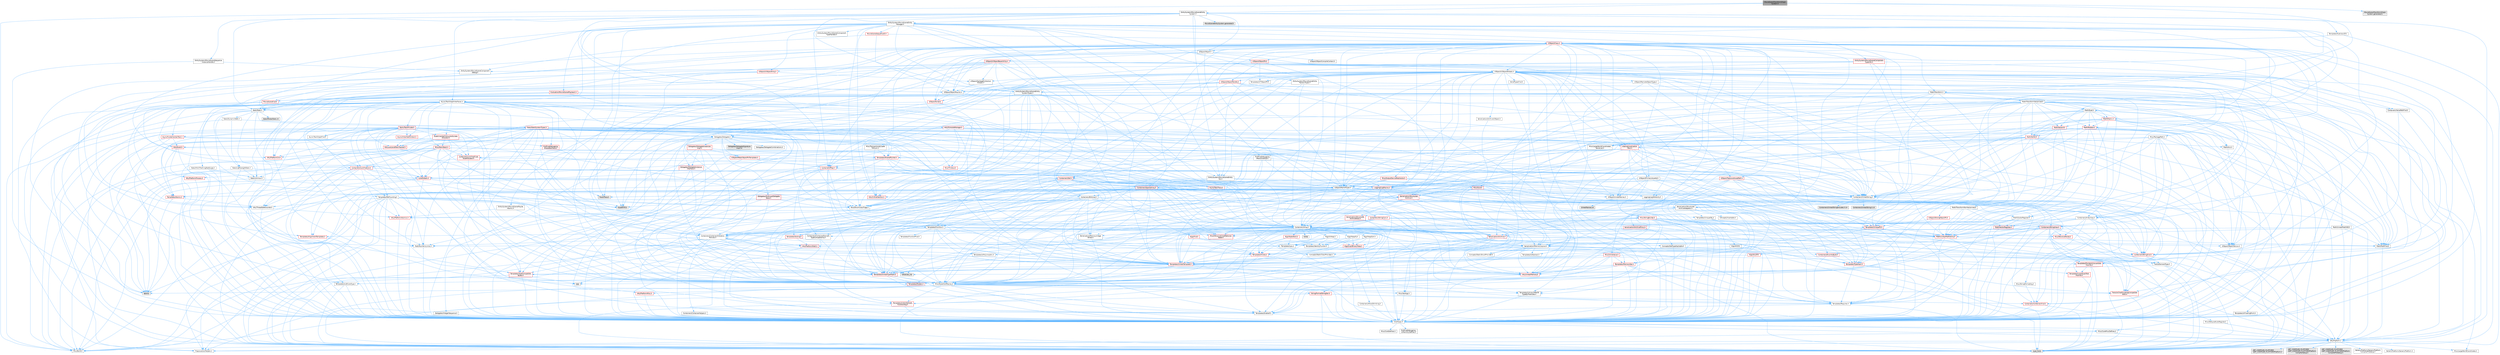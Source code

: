 digraph "MovieSceneTransformOriginSystem.h"
{
 // INTERACTIVE_SVG=YES
 // LATEX_PDF_SIZE
  bgcolor="transparent";
  edge [fontname=Helvetica,fontsize=10,labelfontname=Helvetica,labelfontsize=10];
  node [fontname=Helvetica,fontsize=10,shape=box,height=0.2,width=0.4];
  Node1 [id="Node000001",label="MovieSceneTransformOrigin\lSystem.h",height=0.2,width=0.4,color="gray40", fillcolor="grey60", style="filled", fontcolor="black",tooltip=" "];
  Node1 -> Node2 [id="edge1_Node000001_Node000002",color="steelblue1",style="solid",tooltip=" "];
  Node2 [id="Node000002",label="EntitySystem/MovieSceneEntity\lSystem.h",height=0.2,width=0.4,color="grey40", fillcolor="white", style="filled",URL="$dd/d4b/MovieSceneEntitySystem_8h.html",tooltip=" "];
  Node2 -> Node3 [id="edge2_Node000002_Node000003",color="steelblue1",style="solid",tooltip=" "];
  Node3 [id="Node000003",label="Async/TaskGraphInterfaces.h",height=0.2,width=0.4,color="grey40", fillcolor="white", style="filled",URL="$d2/d4c/TaskGraphInterfaces_8h.html",tooltip=" "];
  Node3 -> Node4 [id="edge3_Node000003_Node000004",color="steelblue1",style="solid",tooltip=" "];
  Node4 [id="Node000004",label="CoreTypes.h",height=0.2,width=0.4,color="grey40", fillcolor="white", style="filled",URL="$dc/dec/CoreTypes_8h.html",tooltip=" "];
  Node4 -> Node5 [id="edge4_Node000004_Node000005",color="steelblue1",style="solid",tooltip=" "];
  Node5 [id="Node000005",label="HAL/Platform.h",height=0.2,width=0.4,color="grey40", fillcolor="white", style="filled",URL="$d9/dd0/Platform_8h.html",tooltip=" "];
  Node5 -> Node6 [id="edge5_Node000005_Node000006",color="steelblue1",style="solid",tooltip=" "];
  Node6 [id="Node000006",label="Misc/Build.h",height=0.2,width=0.4,color="grey40", fillcolor="white", style="filled",URL="$d3/dbb/Build_8h.html",tooltip=" "];
  Node5 -> Node7 [id="edge6_Node000005_Node000007",color="steelblue1",style="solid",tooltip=" "];
  Node7 [id="Node000007",label="Misc/LargeWorldCoordinates.h",height=0.2,width=0.4,color="grey40", fillcolor="white", style="filled",URL="$d2/dcb/LargeWorldCoordinates_8h.html",tooltip=" "];
  Node5 -> Node8 [id="edge7_Node000005_Node000008",color="steelblue1",style="solid",tooltip=" "];
  Node8 [id="Node000008",label="type_traits",height=0.2,width=0.4,color="grey60", fillcolor="#E0E0E0", style="filled",tooltip=" "];
  Node5 -> Node9 [id="edge8_Node000005_Node000009",color="steelblue1",style="solid",tooltip=" "];
  Node9 [id="Node000009",label="PreprocessorHelpers.h",height=0.2,width=0.4,color="grey40", fillcolor="white", style="filled",URL="$db/ddb/PreprocessorHelpers_8h.html",tooltip=" "];
  Node5 -> Node10 [id="edge9_Node000005_Node000010",color="steelblue1",style="solid",tooltip=" "];
  Node10 [id="Node000010",label="UBT_COMPILED_PLATFORM\l/UBT_COMPILED_PLATFORMPlatform\lCompilerPreSetup.h",height=0.2,width=0.4,color="grey60", fillcolor="#E0E0E0", style="filled",tooltip=" "];
  Node5 -> Node11 [id="edge10_Node000005_Node000011",color="steelblue1",style="solid",tooltip=" "];
  Node11 [id="Node000011",label="GenericPlatform/GenericPlatform\lCompilerPreSetup.h",height=0.2,width=0.4,color="grey40", fillcolor="white", style="filled",URL="$d9/dc8/GenericPlatformCompilerPreSetup_8h.html",tooltip=" "];
  Node5 -> Node12 [id="edge11_Node000005_Node000012",color="steelblue1",style="solid",tooltip=" "];
  Node12 [id="Node000012",label="GenericPlatform/GenericPlatform.h",height=0.2,width=0.4,color="grey40", fillcolor="white", style="filled",URL="$d6/d84/GenericPlatform_8h.html",tooltip=" "];
  Node5 -> Node13 [id="edge12_Node000005_Node000013",color="steelblue1",style="solid",tooltip=" "];
  Node13 [id="Node000013",label="UBT_COMPILED_PLATFORM\l/UBT_COMPILED_PLATFORMPlatform.h",height=0.2,width=0.4,color="grey60", fillcolor="#E0E0E0", style="filled",tooltip=" "];
  Node5 -> Node14 [id="edge13_Node000005_Node000014",color="steelblue1",style="solid",tooltip=" "];
  Node14 [id="Node000014",label="UBT_COMPILED_PLATFORM\l/UBT_COMPILED_PLATFORMPlatform\lCompilerSetup.h",height=0.2,width=0.4,color="grey60", fillcolor="#E0E0E0", style="filled",tooltip=" "];
  Node4 -> Node15 [id="edge14_Node000004_Node000015",color="steelblue1",style="solid",tooltip=" "];
  Node15 [id="Node000015",label="ProfilingDebugging\l/UMemoryDefines.h",height=0.2,width=0.4,color="grey40", fillcolor="white", style="filled",URL="$d2/da2/UMemoryDefines_8h.html",tooltip=" "];
  Node4 -> Node16 [id="edge15_Node000004_Node000016",color="steelblue1",style="solid",tooltip=" "];
  Node16 [id="Node000016",label="Misc/CoreMiscDefines.h",height=0.2,width=0.4,color="grey40", fillcolor="white", style="filled",URL="$da/d38/CoreMiscDefines_8h.html",tooltip=" "];
  Node16 -> Node5 [id="edge16_Node000016_Node000005",color="steelblue1",style="solid",tooltip=" "];
  Node16 -> Node9 [id="edge17_Node000016_Node000009",color="steelblue1",style="solid",tooltip=" "];
  Node4 -> Node17 [id="edge18_Node000004_Node000017",color="steelblue1",style="solid",tooltip=" "];
  Node17 [id="Node000017",label="Misc/CoreDefines.h",height=0.2,width=0.4,color="grey40", fillcolor="white", style="filled",URL="$d3/dd2/CoreDefines_8h.html",tooltip=" "];
  Node3 -> Node18 [id="edge19_Node000003_Node000018",color="steelblue1",style="solid",tooltip=" "];
  Node18 [id="Node000018",label="Misc/AssertionMacros.h",height=0.2,width=0.4,color="grey40", fillcolor="white", style="filled",URL="$d0/dfa/AssertionMacros_8h.html",tooltip=" "];
  Node18 -> Node4 [id="edge20_Node000018_Node000004",color="steelblue1",style="solid",tooltip=" "];
  Node18 -> Node5 [id="edge21_Node000018_Node000005",color="steelblue1",style="solid",tooltip=" "];
  Node18 -> Node19 [id="edge22_Node000018_Node000019",color="steelblue1",style="solid",tooltip=" "];
  Node19 [id="Node000019",label="HAL/PlatformMisc.h",height=0.2,width=0.4,color="red", fillcolor="#FFF0F0", style="filled",URL="$d0/df5/PlatformMisc_8h.html",tooltip=" "];
  Node19 -> Node4 [id="edge23_Node000019_Node000004",color="steelblue1",style="solid",tooltip=" "];
  Node18 -> Node9 [id="edge24_Node000018_Node000009",color="steelblue1",style="solid",tooltip=" "];
  Node18 -> Node55 [id="edge25_Node000018_Node000055",color="steelblue1",style="solid",tooltip=" "];
  Node55 [id="Node000055",label="Templates/EnableIf.h",height=0.2,width=0.4,color="grey40", fillcolor="white", style="filled",URL="$d7/d60/EnableIf_8h.html",tooltip=" "];
  Node55 -> Node4 [id="edge26_Node000055_Node000004",color="steelblue1",style="solid",tooltip=" "];
  Node18 -> Node56 [id="edge27_Node000018_Node000056",color="steelblue1",style="solid",tooltip=" "];
  Node56 [id="Node000056",label="Templates/IsArrayOrRefOf\lTypeByPredicate.h",height=0.2,width=0.4,color="grey40", fillcolor="white", style="filled",URL="$d6/da1/IsArrayOrRefOfTypeByPredicate_8h.html",tooltip=" "];
  Node56 -> Node4 [id="edge28_Node000056_Node000004",color="steelblue1",style="solid",tooltip=" "];
  Node18 -> Node57 [id="edge29_Node000018_Node000057",color="steelblue1",style="solid",tooltip=" "];
  Node57 [id="Node000057",label="Templates/IsValidVariadic\lFunctionArg.h",height=0.2,width=0.4,color="red", fillcolor="#FFF0F0", style="filled",URL="$d0/dc8/IsValidVariadicFunctionArg_8h.html",tooltip=" "];
  Node57 -> Node4 [id="edge30_Node000057_Node000004",color="steelblue1",style="solid",tooltip=" "];
  Node57 -> Node8 [id="edge31_Node000057_Node000008",color="steelblue1",style="solid",tooltip=" "];
  Node18 -> Node59 [id="edge32_Node000018_Node000059",color="steelblue1",style="solid",tooltip=" "];
  Node59 [id="Node000059",label="Traits/IsCharEncodingCompatible\lWith.h",height=0.2,width=0.4,color="red", fillcolor="#FFF0F0", style="filled",URL="$df/dd1/IsCharEncodingCompatibleWith_8h.html",tooltip=" "];
  Node59 -> Node8 [id="edge33_Node000059_Node000008",color="steelblue1",style="solid",tooltip=" "];
  Node18 -> Node61 [id="edge34_Node000018_Node000061",color="steelblue1",style="solid",tooltip=" "];
  Node61 [id="Node000061",label="Misc/VarArgs.h",height=0.2,width=0.4,color="grey40", fillcolor="white", style="filled",URL="$d5/d6f/VarArgs_8h.html",tooltip=" "];
  Node61 -> Node4 [id="edge35_Node000061_Node000004",color="steelblue1",style="solid",tooltip=" "];
  Node18 -> Node62 [id="edge36_Node000018_Node000062",color="steelblue1",style="solid",tooltip=" "];
  Node62 [id="Node000062",label="String/FormatStringSan.h",height=0.2,width=0.4,color="red", fillcolor="#FFF0F0", style="filled",URL="$d3/d8b/FormatStringSan_8h.html",tooltip=" "];
  Node62 -> Node8 [id="edge37_Node000062_Node000008",color="steelblue1",style="solid",tooltip=" "];
  Node62 -> Node4 [id="edge38_Node000062_Node000004",color="steelblue1",style="solid",tooltip=" "];
  Node62 -> Node63 [id="edge39_Node000062_Node000063",color="steelblue1",style="solid",tooltip=" "];
  Node63 [id="Node000063",label="Templates/Requires.h",height=0.2,width=0.4,color="grey40", fillcolor="white", style="filled",URL="$dc/d96/Requires_8h.html",tooltip=" "];
  Node63 -> Node55 [id="edge40_Node000063_Node000055",color="steelblue1",style="solid",tooltip=" "];
  Node63 -> Node8 [id="edge41_Node000063_Node000008",color="steelblue1",style="solid",tooltip=" "];
  Node62 -> Node57 [id="edge42_Node000062_Node000057",color="steelblue1",style="solid",tooltip=" "];
  Node62 -> Node27 [id="edge43_Node000062_Node000027",color="steelblue1",style="solid",tooltip=" "];
  Node27 [id="Node000027",label="Containers/ContainersFwd.h",height=0.2,width=0.4,color="red", fillcolor="#FFF0F0", style="filled",URL="$d4/d0a/ContainersFwd_8h.html",tooltip=" "];
  Node27 -> Node5 [id="edge44_Node000027_Node000005",color="steelblue1",style="solid",tooltip=" "];
  Node27 -> Node4 [id="edge45_Node000027_Node000004",color="steelblue1",style="solid",tooltip=" "];
  Node18 -> Node68 [id="edge46_Node000018_Node000068",color="steelblue1",style="solid",tooltip=" "];
  Node68 [id="Node000068",label="atomic",height=0.2,width=0.4,color="grey60", fillcolor="#E0E0E0", style="filled",tooltip=" "];
  Node3 -> Node69 [id="edge47_Node000003_Node000069",color="steelblue1",style="solid",tooltip=" "];
  Node69 [id="Node000069",label="Containers/ContainerAllocation\lPolicies.h",height=0.2,width=0.4,color="grey40", fillcolor="white", style="filled",URL="$d7/dff/ContainerAllocationPolicies_8h.html",tooltip=" "];
  Node69 -> Node4 [id="edge48_Node000069_Node000004",color="steelblue1",style="solid",tooltip=" "];
  Node69 -> Node70 [id="edge49_Node000069_Node000070",color="steelblue1",style="solid",tooltip=" "];
  Node70 [id="Node000070",label="Containers/ContainerHelpers.h",height=0.2,width=0.4,color="grey40", fillcolor="white", style="filled",URL="$d7/d33/ContainerHelpers_8h.html",tooltip=" "];
  Node70 -> Node4 [id="edge50_Node000070_Node000004",color="steelblue1",style="solid",tooltip=" "];
  Node69 -> Node69 [id="edge51_Node000069_Node000069",color="steelblue1",style="solid",tooltip=" "];
  Node69 -> Node71 [id="edge52_Node000069_Node000071",color="steelblue1",style="solid",tooltip=" "];
  Node71 [id="Node000071",label="HAL/PlatformMath.h",height=0.2,width=0.4,color="red", fillcolor="#FFF0F0", style="filled",URL="$dc/d53/PlatformMath_8h.html",tooltip=" "];
  Node71 -> Node4 [id="edge53_Node000071_Node000004",color="steelblue1",style="solid",tooltip=" "];
  Node69 -> Node90 [id="edge54_Node000069_Node000090",color="steelblue1",style="solid",tooltip=" "];
  Node90 [id="Node000090",label="HAL/UnrealMemory.h",height=0.2,width=0.4,color="red", fillcolor="#FFF0F0", style="filled",URL="$d9/d96/UnrealMemory_8h.html",tooltip=" "];
  Node90 -> Node4 [id="edge55_Node000090_Node000004",color="steelblue1",style="solid",tooltip=" "];
  Node69 -> Node41 [id="edge56_Node000069_Node000041",color="steelblue1",style="solid",tooltip=" "];
  Node41 [id="Node000041",label="Math/NumericLimits.h",height=0.2,width=0.4,color="grey40", fillcolor="white", style="filled",URL="$df/d1b/NumericLimits_8h.html",tooltip=" "];
  Node41 -> Node4 [id="edge57_Node000041_Node000004",color="steelblue1",style="solid",tooltip=" "];
  Node69 -> Node18 [id="edge58_Node000069_Node000018",color="steelblue1",style="solid",tooltip=" "];
  Node69 -> Node107 [id="edge59_Node000069_Node000107",color="steelblue1",style="solid",tooltip=" "];
  Node107 [id="Node000107",label="Templates/IsPolymorphic.h",height=0.2,width=0.4,color="grey40", fillcolor="white", style="filled",URL="$dc/d20/IsPolymorphic_8h.html",tooltip=" "];
  Node69 -> Node108 [id="edge60_Node000069_Node000108",color="steelblue1",style="solid",tooltip=" "];
  Node108 [id="Node000108",label="Templates/MemoryOps.h",height=0.2,width=0.4,color="red", fillcolor="#FFF0F0", style="filled",URL="$db/dea/MemoryOps_8h.html",tooltip=" "];
  Node108 -> Node4 [id="edge61_Node000108_Node000004",color="steelblue1",style="solid",tooltip=" "];
  Node108 -> Node90 [id="edge62_Node000108_Node000090",color="steelblue1",style="solid",tooltip=" "];
  Node108 -> Node63 [id="edge63_Node000108_Node000063",color="steelblue1",style="solid",tooltip=" "];
  Node108 -> Node77 [id="edge64_Node000108_Node000077",color="steelblue1",style="solid",tooltip=" "];
  Node77 [id="Node000077",label="Templates/UnrealTypeTraits.h",height=0.2,width=0.4,color="red", fillcolor="#FFF0F0", style="filled",URL="$d2/d2d/UnrealTypeTraits_8h.html",tooltip=" "];
  Node77 -> Node4 [id="edge65_Node000077_Node000004",color="steelblue1",style="solid",tooltip=" "];
  Node77 -> Node18 [id="edge66_Node000077_Node000018",color="steelblue1",style="solid",tooltip=" "];
  Node77 -> Node55 [id="edge67_Node000077_Node000055",color="steelblue1",style="solid",tooltip=" "];
  Node77 -> Node80 [id="edge68_Node000077_Node000080",color="steelblue1",style="solid",tooltip=" "];
  Node80 [id="Node000080",label="Templates/Models.h",height=0.2,width=0.4,color="red", fillcolor="#FFF0F0", style="filled",URL="$d3/d0c/Models_8h.html",tooltip=" "];
  Node77 -> Node82 [id="edge69_Node000077_Node000082",color="steelblue1",style="solid",tooltip=" "];
  Node82 [id="Node000082",label="Templates/IsUECoreType.h",height=0.2,width=0.4,color="grey40", fillcolor="white", style="filled",URL="$d1/db8/IsUECoreType_8h.html",tooltip=" "];
  Node82 -> Node4 [id="edge70_Node000082_Node000004",color="steelblue1",style="solid",tooltip=" "];
  Node82 -> Node8 [id="edge71_Node000082_Node000008",color="steelblue1",style="solid",tooltip=" "];
  Node108 -> Node32 [id="edge72_Node000108_Node000032",color="steelblue1",style="solid",tooltip=" "];
  Node32 [id="Node000032",label="new",height=0.2,width=0.4,color="grey60", fillcolor="#E0E0E0", style="filled",tooltip=" "];
  Node108 -> Node8 [id="edge73_Node000108_Node000008",color="steelblue1",style="solid",tooltip=" "];
  Node69 -> Node87 [id="edge74_Node000069_Node000087",color="steelblue1",style="solid",tooltip=" "];
  Node87 [id="Node000087",label="Templates/TypeCompatible\lBytes.h",height=0.2,width=0.4,color="red", fillcolor="#FFF0F0", style="filled",URL="$df/d0a/TypeCompatibleBytes_8h.html",tooltip=" "];
  Node87 -> Node4 [id="edge75_Node000087_Node000004",color="steelblue1",style="solid",tooltip=" "];
  Node87 -> Node32 [id="edge76_Node000087_Node000032",color="steelblue1",style="solid",tooltip=" "];
  Node87 -> Node8 [id="edge77_Node000087_Node000008",color="steelblue1",style="solid",tooltip=" "];
  Node69 -> Node8 [id="edge78_Node000069_Node000008",color="steelblue1",style="solid",tooltip=" "];
  Node3 -> Node110 [id="edge79_Node000003_Node000110",color="steelblue1",style="solid",tooltip=" "];
  Node110 [id="Node000110",label="Containers/Array.h",height=0.2,width=0.4,color="grey40", fillcolor="white", style="filled",URL="$df/dd0/Array_8h.html",tooltip=" "];
  Node110 -> Node4 [id="edge80_Node000110_Node000004",color="steelblue1",style="solid",tooltip=" "];
  Node110 -> Node18 [id="edge81_Node000110_Node000018",color="steelblue1",style="solid",tooltip=" "];
  Node110 -> Node111 [id="edge82_Node000110_Node000111",color="steelblue1",style="solid",tooltip=" "];
  Node111 [id="Node000111",label="Misc/IntrusiveUnsetOptional\lState.h",height=0.2,width=0.4,color="red", fillcolor="#FFF0F0", style="filled",URL="$d2/d0a/IntrusiveUnsetOptionalState_8h.html",tooltip=" "];
  Node110 -> Node113 [id="edge83_Node000110_Node000113",color="steelblue1",style="solid",tooltip=" "];
  Node113 [id="Node000113",label="Misc/ReverseIterate.h",height=0.2,width=0.4,color="red", fillcolor="#FFF0F0", style="filled",URL="$db/de3/ReverseIterate_8h.html",tooltip=" "];
  Node113 -> Node5 [id="edge84_Node000113_Node000005",color="steelblue1",style="solid",tooltip=" "];
  Node110 -> Node90 [id="edge85_Node000110_Node000090",color="steelblue1",style="solid",tooltip=" "];
  Node110 -> Node77 [id="edge86_Node000110_Node000077",color="steelblue1",style="solid",tooltip=" "];
  Node110 -> Node115 [id="edge87_Node000110_Node000115",color="steelblue1",style="solid",tooltip=" "];
  Node115 [id="Node000115",label="Templates/UnrealTemplate.h",height=0.2,width=0.4,color="red", fillcolor="#FFF0F0", style="filled",URL="$d4/d24/UnrealTemplate_8h.html",tooltip=" "];
  Node115 -> Node4 [id="edge88_Node000115_Node000004",color="steelblue1",style="solid",tooltip=" "];
  Node115 -> Node90 [id="edge89_Node000115_Node000090",color="steelblue1",style="solid",tooltip=" "];
  Node115 -> Node77 [id="edge90_Node000115_Node000077",color="steelblue1",style="solid",tooltip=" "];
  Node115 -> Node63 [id="edge91_Node000115_Node000063",color="steelblue1",style="solid",tooltip=" "];
  Node115 -> Node87 [id="edge92_Node000115_Node000087",color="steelblue1",style="solid",tooltip=" "];
  Node115 -> Node8 [id="edge93_Node000115_Node000008",color="steelblue1",style="solid",tooltip=" "];
  Node110 -> Node118 [id="edge94_Node000110_Node000118",color="steelblue1",style="solid",tooltip=" "];
  Node118 [id="Node000118",label="Containers/AllowShrinking.h",height=0.2,width=0.4,color="grey40", fillcolor="white", style="filled",URL="$d7/d1a/AllowShrinking_8h.html",tooltip=" "];
  Node118 -> Node4 [id="edge95_Node000118_Node000004",color="steelblue1",style="solid",tooltip=" "];
  Node110 -> Node69 [id="edge96_Node000110_Node000069",color="steelblue1",style="solid",tooltip=" "];
  Node110 -> Node119 [id="edge97_Node000110_Node000119",color="steelblue1",style="solid",tooltip=" "];
  Node119 [id="Node000119",label="Containers/ContainerElement\lTypeCompatibility.h",height=0.2,width=0.4,color="grey40", fillcolor="white", style="filled",URL="$df/ddf/ContainerElementTypeCompatibility_8h.html",tooltip=" "];
  Node119 -> Node4 [id="edge98_Node000119_Node000004",color="steelblue1",style="solid",tooltip=" "];
  Node119 -> Node77 [id="edge99_Node000119_Node000077",color="steelblue1",style="solid",tooltip=" "];
  Node110 -> Node120 [id="edge100_Node000110_Node000120",color="steelblue1",style="solid",tooltip=" "];
  Node120 [id="Node000120",label="Serialization/Archive.h",height=0.2,width=0.4,color="red", fillcolor="#FFF0F0", style="filled",URL="$d7/d3b/Archive_8h.html",tooltip=" "];
  Node120 -> Node4 [id="edge101_Node000120_Node000004",color="steelblue1",style="solid",tooltip=" "];
  Node120 -> Node28 [id="edge102_Node000120_Node000028",color="steelblue1",style="solid",tooltip=" "];
  Node28 [id="Node000028",label="Math/MathFwd.h",height=0.2,width=0.4,color="grey40", fillcolor="white", style="filled",URL="$d2/d10/MathFwd_8h.html",tooltip=" "];
  Node28 -> Node5 [id="edge103_Node000028_Node000005",color="steelblue1",style="solid",tooltip=" "];
  Node120 -> Node18 [id="edge104_Node000120_Node000018",color="steelblue1",style="solid",tooltip=" "];
  Node120 -> Node6 [id="edge105_Node000120_Node000006",color="steelblue1",style="solid",tooltip=" "];
  Node120 -> Node61 [id="edge106_Node000120_Node000061",color="steelblue1",style="solid",tooltip=" "];
  Node120 -> Node55 [id="edge107_Node000120_Node000055",color="steelblue1",style="solid",tooltip=" "];
  Node120 -> Node56 [id="edge108_Node000120_Node000056",color="steelblue1",style="solid",tooltip=" "];
  Node120 -> Node57 [id="edge109_Node000120_Node000057",color="steelblue1",style="solid",tooltip=" "];
  Node120 -> Node115 [id="edge110_Node000120_Node000115",color="steelblue1",style="solid",tooltip=" "];
  Node120 -> Node59 [id="edge111_Node000120_Node000059",color="steelblue1",style="solid",tooltip=" "];
  Node120 -> Node129 [id="edge112_Node000120_Node000129",color="steelblue1",style="solid",tooltip=" "];
  Node129 [id="Node000129",label="UObject/ObjectVersion.h",height=0.2,width=0.4,color="grey40", fillcolor="white", style="filled",URL="$da/d63/ObjectVersion_8h.html",tooltip=" "];
  Node129 -> Node4 [id="edge113_Node000129_Node000004",color="steelblue1",style="solid",tooltip=" "];
  Node110 -> Node130 [id="edge114_Node000110_Node000130",color="steelblue1",style="solid",tooltip=" "];
  Node130 [id="Node000130",label="Serialization/MemoryImage\lWriter.h",height=0.2,width=0.4,color="grey40", fillcolor="white", style="filled",URL="$d0/d08/MemoryImageWriter_8h.html",tooltip=" "];
  Node130 -> Node4 [id="edge115_Node000130_Node000004",color="steelblue1",style="solid",tooltip=" "];
  Node130 -> Node131 [id="edge116_Node000130_Node000131",color="steelblue1",style="solid",tooltip=" "];
  Node131 [id="Node000131",label="Serialization/MemoryLayout.h",height=0.2,width=0.4,color="grey40", fillcolor="white", style="filled",URL="$d7/d66/MemoryLayout_8h.html",tooltip=" "];
  Node131 -> Node132 [id="edge117_Node000131_Node000132",color="steelblue1",style="solid",tooltip=" "];
  Node132 [id="Node000132",label="Concepts/StaticClassProvider.h",height=0.2,width=0.4,color="grey40", fillcolor="white", style="filled",URL="$dd/d83/StaticClassProvider_8h.html",tooltip=" "];
  Node131 -> Node133 [id="edge118_Node000131_Node000133",color="steelblue1",style="solid",tooltip=" "];
  Node133 [id="Node000133",label="Concepts/StaticStructProvider.h",height=0.2,width=0.4,color="grey40", fillcolor="white", style="filled",URL="$d5/d77/StaticStructProvider_8h.html",tooltip=" "];
  Node131 -> Node134 [id="edge119_Node000131_Node000134",color="steelblue1",style="solid",tooltip=" "];
  Node134 [id="Node000134",label="Containers/EnumAsByte.h",height=0.2,width=0.4,color="red", fillcolor="#FFF0F0", style="filled",URL="$d6/d9a/EnumAsByte_8h.html",tooltip=" "];
  Node134 -> Node4 [id="edge120_Node000134_Node000004",color="steelblue1",style="solid",tooltip=" "];
  Node134 -> Node135 [id="edge121_Node000134_Node000135",color="steelblue1",style="solid",tooltip=" "];
  Node135 [id="Node000135",label="Templates/TypeHash.h",height=0.2,width=0.4,color="red", fillcolor="#FFF0F0", style="filled",URL="$d1/d62/TypeHash_8h.html",tooltip=" "];
  Node135 -> Node4 [id="edge122_Node000135_Node000004",color="steelblue1",style="solid",tooltip=" "];
  Node135 -> Node63 [id="edge123_Node000135_Node000063",color="steelblue1",style="solid",tooltip=" "];
  Node135 -> Node8 [id="edge124_Node000135_Node000008",color="steelblue1",style="solid",tooltip=" "];
  Node131 -> Node21 [id="edge125_Node000131_Node000021",color="steelblue1",style="solid",tooltip=" "];
  Node21 [id="Node000021",label="Containers/StringFwd.h",height=0.2,width=0.4,color="red", fillcolor="#FFF0F0", style="filled",URL="$df/d37/StringFwd_8h.html",tooltip=" "];
  Node21 -> Node4 [id="edge126_Node000021_Node000004",color="steelblue1",style="solid",tooltip=" "];
  Node21 -> Node22 [id="edge127_Node000021_Node000022",color="steelblue1",style="solid",tooltip=" "];
  Node22 [id="Node000022",label="Traits/ElementType.h",height=0.2,width=0.4,color="grey40", fillcolor="white", style="filled",URL="$d5/d4f/ElementType_8h.html",tooltip=" "];
  Node22 -> Node5 [id="edge128_Node000022_Node000005",color="steelblue1",style="solid",tooltip=" "];
  Node22 -> Node23 [id="edge129_Node000022_Node000023",color="steelblue1",style="solid",tooltip=" "];
  Node23 [id="Node000023",label="initializer_list",height=0.2,width=0.4,color="grey60", fillcolor="#E0E0E0", style="filled",tooltip=" "];
  Node22 -> Node8 [id="edge130_Node000022_Node000008",color="steelblue1",style="solid",tooltip=" "];
  Node131 -> Node90 [id="edge131_Node000131_Node000090",color="steelblue1",style="solid",tooltip=" "];
  Node131 -> Node142 [id="edge132_Node000131_Node000142",color="steelblue1",style="solid",tooltip=" "];
  Node142 [id="Node000142",label="Misc/DelayedAutoRegister.h",height=0.2,width=0.4,color="grey40", fillcolor="white", style="filled",URL="$d1/dda/DelayedAutoRegister_8h.html",tooltip=" "];
  Node142 -> Node5 [id="edge133_Node000142_Node000005",color="steelblue1",style="solid",tooltip=" "];
  Node131 -> Node55 [id="edge134_Node000131_Node000055",color="steelblue1",style="solid",tooltip=" "];
  Node131 -> Node143 [id="edge135_Node000131_Node000143",color="steelblue1",style="solid",tooltip=" "];
  Node143 [id="Node000143",label="Templates/IsAbstract.h",height=0.2,width=0.4,color="grey40", fillcolor="white", style="filled",URL="$d8/db7/IsAbstract_8h.html",tooltip=" "];
  Node131 -> Node107 [id="edge136_Node000131_Node000107",color="steelblue1",style="solid",tooltip=" "];
  Node131 -> Node80 [id="edge137_Node000131_Node000080",color="steelblue1",style="solid",tooltip=" "];
  Node131 -> Node115 [id="edge138_Node000131_Node000115",color="steelblue1",style="solid",tooltip=" "];
  Node110 -> Node144 [id="edge139_Node000110_Node000144",color="steelblue1",style="solid",tooltip=" "];
  Node144 [id="Node000144",label="Algo/Heapify.h",height=0.2,width=0.4,color="grey40", fillcolor="white", style="filled",URL="$d0/d2a/Heapify_8h.html",tooltip=" "];
  Node144 -> Node145 [id="edge140_Node000144_Node000145",color="steelblue1",style="solid",tooltip=" "];
  Node145 [id="Node000145",label="Algo/Impl/BinaryHeap.h",height=0.2,width=0.4,color="red", fillcolor="#FFF0F0", style="filled",URL="$d7/da3/Algo_2Impl_2BinaryHeap_8h.html",tooltip=" "];
  Node145 -> Node146 [id="edge141_Node000145_Node000146",color="steelblue1",style="solid",tooltip=" "];
  Node146 [id="Node000146",label="Templates/Invoke.h",height=0.2,width=0.4,color="red", fillcolor="#FFF0F0", style="filled",URL="$d7/deb/Invoke_8h.html",tooltip=" "];
  Node146 -> Node4 [id="edge142_Node000146_Node000004",color="steelblue1",style="solid",tooltip=" "];
  Node146 -> Node115 [id="edge143_Node000146_Node000115",color="steelblue1",style="solid",tooltip=" "];
  Node146 -> Node8 [id="edge144_Node000146_Node000008",color="steelblue1",style="solid",tooltip=" "];
  Node145 -> Node8 [id="edge145_Node000145_Node000008",color="steelblue1",style="solid",tooltip=" "];
  Node144 -> Node150 [id="edge146_Node000144_Node000150",color="steelblue1",style="solid",tooltip=" "];
  Node150 [id="Node000150",label="Templates/IdentityFunctor.h",height=0.2,width=0.4,color="grey40", fillcolor="white", style="filled",URL="$d7/d2e/IdentityFunctor_8h.html",tooltip=" "];
  Node150 -> Node5 [id="edge147_Node000150_Node000005",color="steelblue1",style="solid",tooltip=" "];
  Node144 -> Node146 [id="edge148_Node000144_Node000146",color="steelblue1",style="solid",tooltip=" "];
  Node144 -> Node151 [id="edge149_Node000144_Node000151",color="steelblue1",style="solid",tooltip=" "];
  Node151 [id="Node000151",label="Templates/Less.h",height=0.2,width=0.4,color="grey40", fillcolor="white", style="filled",URL="$de/dc8/Less_8h.html",tooltip=" "];
  Node151 -> Node4 [id="edge150_Node000151_Node000004",color="steelblue1",style="solid",tooltip=" "];
  Node151 -> Node115 [id="edge151_Node000151_Node000115",color="steelblue1",style="solid",tooltip=" "];
  Node144 -> Node115 [id="edge152_Node000144_Node000115",color="steelblue1",style="solid",tooltip=" "];
  Node110 -> Node152 [id="edge153_Node000110_Node000152",color="steelblue1",style="solid",tooltip=" "];
  Node152 [id="Node000152",label="Algo/HeapSort.h",height=0.2,width=0.4,color="grey40", fillcolor="white", style="filled",URL="$d3/d92/HeapSort_8h.html",tooltip=" "];
  Node152 -> Node145 [id="edge154_Node000152_Node000145",color="steelblue1",style="solid",tooltip=" "];
  Node152 -> Node150 [id="edge155_Node000152_Node000150",color="steelblue1",style="solid",tooltip=" "];
  Node152 -> Node151 [id="edge156_Node000152_Node000151",color="steelblue1",style="solid",tooltip=" "];
  Node152 -> Node115 [id="edge157_Node000152_Node000115",color="steelblue1",style="solid",tooltip=" "];
  Node110 -> Node153 [id="edge158_Node000110_Node000153",color="steelblue1",style="solid",tooltip=" "];
  Node153 [id="Node000153",label="Algo/IsHeap.h",height=0.2,width=0.4,color="grey40", fillcolor="white", style="filled",URL="$de/d32/IsHeap_8h.html",tooltip=" "];
  Node153 -> Node145 [id="edge159_Node000153_Node000145",color="steelblue1",style="solid",tooltip=" "];
  Node153 -> Node150 [id="edge160_Node000153_Node000150",color="steelblue1",style="solid",tooltip=" "];
  Node153 -> Node146 [id="edge161_Node000153_Node000146",color="steelblue1",style="solid",tooltip=" "];
  Node153 -> Node151 [id="edge162_Node000153_Node000151",color="steelblue1",style="solid",tooltip=" "];
  Node153 -> Node115 [id="edge163_Node000153_Node000115",color="steelblue1",style="solid",tooltip=" "];
  Node110 -> Node145 [id="edge164_Node000110_Node000145",color="steelblue1",style="solid",tooltip=" "];
  Node110 -> Node154 [id="edge165_Node000110_Node000154",color="steelblue1",style="solid",tooltip=" "];
  Node154 [id="Node000154",label="Algo/StableSort.h",height=0.2,width=0.4,color="red", fillcolor="#FFF0F0", style="filled",URL="$d7/d3c/StableSort_8h.html",tooltip=" "];
  Node154 -> Node150 [id="edge166_Node000154_Node000150",color="steelblue1",style="solid",tooltip=" "];
  Node154 -> Node146 [id="edge167_Node000154_Node000146",color="steelblue1",style="solid",tooltip=" "];
  Node154 -> Node151 [id="edge168_Node000154_Node000151",color="steelblue1",style="solid",tooltip=" "];
  Node154 -> Node115 [id="edge169_Node000154_Node000115",color="steelblue1",style="solid",tooltip=" "];
  Node110 -> Node157 [id="edge170_Node000110_Node000157",color="steelblue1",style="solid",tooltip=" "];
  Node157 [id="Node000157",label="Concepts/GetTypeHashable.h",height=0.2,width=0.4,color="grey40", fillcolor="white", style="filled",URL="$d3/da2/GetTypeHashable_8h.html",tooltip=" "];
  Node157 -> Node4 [id="edge171_Node000157_Node000004",color="steelblue1",style="solid",tooltip=" "];
  Node157 -> Node135 [id="edge172_Node000157_Node000135",color="steelblue1",style="solid",tooltip=" "];
  Node110 -> Node150 [id="edge173_Node000110_Node000150",color="steelblue1",style="solid",tooltip=" "];
  Node110 -> Node146 [id="edge174_Node000110_Node000146",color="steelblue1",style="solid",tooltip=" "];
  Node110 -> Node151 [id="edge175_Node000110_Node000151",color="steelblue1",style="solid",tooltip=" "];
  Node110 -> Node158 [id="edge176_Node000110_Node000158",color="steelblue1",style="solid",tooltip=" "];
  Node158 [id="Node000158",label="Templates/LosesQualifiers\lFromTo.h",height=0.2,width=0.4,color="red", fillcolor="#FFF0F0", style="filled",URL="$d2/db3/LosesQualifiersFromTo_8h.html",tooltip=" "];
  Node158 -> Node8 [id="edge177_Node000158_Node000008",color="steelblue1",style="solid",tooltip=" "];
  Node110 -> Node63 [id="edge178_Node000110_Node000063",color="steelblue1",style="solid",tooltip=" "];
  Node110 -> Node159 [id="edge179_Node000110_Node000159",color="steelblue1",style="solid",tooltip=" "];
  Node159 [id="Node000159",label="Templates/Sorting.h",height=0.2,width=0.4,color="red", fillcolor="#FFF0F0", style="filled",URL="$d3/d9e/Sorting_8h.html",tooltip=" "];
  Node159 -> Node4 [id="edge180_Node000159_Node000004",color="steelblue1",style="solid",tooltip=" "];
  Node159 -> Node71 [id="edge181_Node000159_Node000071",color="steelblue1",style="solid",tooltip=" "];
  Node159 -> Node151 [id="edge182_Node000159_Node000151",color="steelblue1",style="solid",tooltip=" "];
  Node110 -> Node163 [id="edge183_Node000110_Node000163",color="steelblue1",style="solid",tooltip=" "];
  Node163 [id="Node000163",label="Templates/AlignmentTemplates.h",height=0.2,width=0.4,color="red", fillcolor="#FFF0F0", style="filled",URL="$dd/d32/AlignmentTemplates_8h.html",tooltip=" "];
  Node163 -> Node4 [id="edge184_Node000163_Node000004",color="steelblue1",style="solid",tooltip=" "];
  Node110 -> Node22 [id="edge185_Node000110_Node000022",color="steelblue1",style="solid",tooltip=" "];
  Node110 -> Node88 [id="edge186_Node000110_Node000088",color="steelblue1",style="solid",tooltip=" "];
  Node88 [id="Node000088",label="limits",height=0.2,width=0.4,color="grey60", fillcolor="#E0E0E0", style="filled",tooltip=" "];
  Node110 -> Node8 [id="edge187_Node000110_Node000008",color="steelblue1",style="solid",tooltip=" "];
  Node3 -> Node164 [id="edge188_Node000003_Node000164",color="steelblue1",style="solid",tooltip=" "];
  Node164 [id="Node000164",label="Containers/UnrealString.h",height=0.2,width=0.4,color="grey40", fillcolor="white", style="filled",URL="$d5/dba/UnrealString_8h.html",tooltip=" "];
  Node164 -> Node165 [id="edge189_Node000164_Node000165",color="steelblue1",style="solid",tooltip=" "];
  Node165 [id="Node000165",label="Containers/UnrealStringIncludes.h.inl",height=0.2,width=0.4,color="grey60", fillcolor="#E0E0E0", style="filled",tooltip=" "];
  Node164 -> Node166 [id="edge190_Node000164_Node000166",color="steelblue1",style="solid",tooltip=" "];
  Node166 [id="Node000166",label="Containers/UnrealString.h.inl",height=0.2,width=0.4,color="grey60", fillcolor="#E0E0E0", style="filled",tooltip=" "];
  Node164 -> Node167 [id="edge191_Node000164_Node000167",color="steelblue1",style="solid",tooltip=" "];
  Node167 [id="Node000167",label="Misc/StringFormatArg.h",height=0.2,width=0.4,color="grey40", fillcolor="white", style="filled",URL="$d2/d16/StringFormatArg_8h.html",tooltip=" "];
  Node167 -> Node27 [id="edge192_Node000167_Node000027",color="steelblue1",style="solid",tooltip=" "];
  Node3 -> Node168 [id="edge193_Node000003_Node000168",color="steelblue1",style="solid",tooltip=" "];
  Node168 [id="Node000168",label="Templates/Function.h",height=0.2,width=0.4,color="grey40", fillcolor="white", style="filled",URL="$df/df5/Function_8h.html",tooltip=" "];
  Node168 -> Node4 [id="edge194_Node000168_Node000004",color="steelblue1",style="solid",tooltip=" "];
  Node168 -> Node18 [id="edge195_Node000168_Node000018",color="steelblue1",style="solid",tooltip=" "];
  Node168 -> Node111 [id="edge196_Node000168_Node000111",color="steelblue1",style="solid",tooltip=" "];
  Node168 -> Node90 [id="edge197_Node000168_Node000090",color="steelblue1",style="solid",tooltip=" "];
  Node168 -> Node169 [id="edge198_Node000168_Node000169",color="steelblue1",style="solid",tooltip=" "];
  Node169 [id="Node000169",label="Templates/FunctionFwd.h",height=0.2,width=0.4,color="grey40", fillcolor="white", style="filled",URL="$d6/d54/FunctionFwd_8h.html",tooltip=" "];
  Node168 -> Node77 [id="edge199_Node000168_Node000077",color="steelblue1",style="solid",tooltip=" "];
  Node168 -> Node146 [id="edge200_Node000168_Node000146",color="steelblue1",style="solid",tooltip=" "];
  Node168 -> Node115 [id="edge201_Node000168_Node000115",color="steelblue1",style="solid",tooltip=" "];
  Node168 -> Node63 [id="edge202_Node000168_Node000063",color="steelblue1",style="solid",tooltip=" "];
  Node168 -> Node162 [id="edge203_Node000168_Node000162",color="steelblue1",style="solid",tooltip=" "];
  Node162 [id="Node000162",label="Math/UnrealMathUtility.h",height=0.2,width=0.4,color="red", fillcolor="#FFF0F0", style="filled",URL="$db/db8/UnrealMathUtility_8h.html",tooltip=" "];
  Node162 -> Node4 [id="edge204_Node000162_Node000004",color="steelblue1",style="solid",tooltip=" "];
  Node162 -> Node18 [id="edge205_Node000162_Node000018",color="steelblue1",style="solid",tooltip=" "];
  Node162 -> Node71 [id="edge206_Node000162_Node000071",color="steelblue1",style="solid",tooltip=" "];
  Node162 -> Node28 [id="edge207_Node000162_Node000028",color="steelblue1",style="solid",tooltip=" "];
  Node162 -> Node63 [id="edge208_Node000162_Node000063",color="steelblue1",style="solid",tooltip=" "];
  Node168 -> Node32 [id="edge209_Node000168_Node000032",color="steelblue1",style="solid",tooltip=" "];
  Node168 -> Node8 [id="edge210_Node000168_Node000008",color="steelblue1",style="solid",tooltip=" "];
  Node3 -> Node170 [id="edge211_Node000003_Node000170",color="steelblue1",style="solid",tooltip=" "];
  Node170 [id="Node000170",label="Delegates/Delegate.h",height=0.2,width=0.4,color="grey40", fillcolor="white", style="filled",URL="$d4/d80/Delegate_8h.html",tooltip=" "];
  Node170 -> Node4 [id="edge212_Node000170_Node000004",color="steelblue1",style="solid",tooltip=" "];
  Node170 -> Node18 [id="edge213_Node000170_Node000018",color="steelblue1",style="solid",tooltip=" "];
  Node170 -> Node171 [id="edge214_Node000170_Node000171",color="steelblue1",style="solid",tooltip=" "];
  Node171 [id="Node000171",label="UObject/NameTypes.h",height=0.2,width=0.4,color="grey40", fillcolor="white", style="filled",URL="$d6/d35/NameTypes_8h.html",tooltip=" "];
  Node171 -> Node4 [id="edge215_Node000171_Node000004",color="steelblue1",style="solid",tooltip=" "];
  Node171 -> Node18 [id="edge216_Node000171_Node000018",color="steelblue1",style="solid",tooltip=" "];
  Node171 -> Node90 [id="edge217_Node000171_Node000090",color="steelblue1",style="solid",tooltip=" "];
  Node171 -> Node77 [id="edge218_Node000171_Node000077",color="steelblue1",style="solid",tooltip=" "];
  Node171 -> Node115 [id="edge219_Node000171_Node000115",color="steelblue1",style="solid",tooltip=" "];
  Node171 -> Node164 [id="edge220_Node000171_Node000164",color="steelblue1",style="solid",tooltip=" "];
  Node171 -> Node172 [id="edge221_Node000171_Node000172",color="steelblue1",style="solid",tooltip=" "];
  Node172 [id="Node000172",label="HAL/CriticalSection.h",height=0.2,width=0.4,color="red", fillcolor="#FFF0F0", style="filled",URL="$d6/d90/CriticalSection_8h.html",tooltip=" "];
  Node171 -> Node175 [id="edge222_Node000171_Node000175",color="steelblue1",style="solid",tooltip=" "];
  Node175 [id="Node000175",label="Containers/StringConv.h",height=0.2,width=0.4,color="red", fillcolor="#FFF0F0", style="filled",URL="$d3/ddf/StringConv_8h.html",tooltip=" "];
  Node175 -> Node4 [id="edge223_Node000175_Node000004",color="steelblue1",style="solid",tooltip=" "];
  Node175 -> Node18 [id="edge224_Node000175_Node000018",color="steelblue1",style="solid",tooltip=" "];
  Node175 -> Node69 [id="edge225_Node000175_Node000069",color="steelblue1",style="solid",tooltip=" "];
  Node175 -> Node110 [id="edge226_Node000175_Node000110",color="steelblue1",style="solid",tooltip=" "];
  Node175 -> Node115 [id="edge227_Node000175_Node000115",color="steelblue1",style="solid",tooltip=" "];
  Node175 -> Node77 [id="edge228_Node000175_Node000077",color="steelblue1",style="solid",tooltip=" "];
  Node175 -> Node22 [id="edge229_Node000175_Node000022",color="steelblue1",style="solid",tooltip=" "];
  Node175 -> Node59 [id="edge230_Node000175_Node000059",color="steelblue1",style="solid",tooltip=" "];
  Node175 -> Node8 [id="edge231_Node000175_Node000008",color="steelblue1",style="solid",tooltip=" "];
  Node171 -> Node21 [id="edge232_Node000171_Node000021",color="steelblue1",style="solid",tooltip=" "];
  Node171 -> Node177 [id="edge233_Node000171_Node000177",color="steelblue1",style="solid",tooltip=" "];
  Node177 [id="Node000177",label="UObject/UnrealNames.h",height=0.2,width=0.4,color="grey40", fillcolor="white", style="filled",URL="$d8/db1/UnrealNames_8h.html",tooltip=" "];
  Node177 -> Node4 [id="edge234_Node000177_Node000004",color="steelblue1",style="solid",tooltip=" "];
  Node177 -> Node178 [id="edge235_Node000177_Node000178",color="steelblue1",style="solid",tooltip=" "];
  Node178 [id="Node000178",label="UnrealNames.inl",height=0.2,width=0.4,color="grey60", fillcolor="#E0E0E0", style="filled",tooltip=" "];
  Node171 -> Node98 [id="edge236_Node000171_Node000098",color="steelblue1",style="solid",tooltip=" "];
  Node98 [id="Node000098",label="Templates/Atomic.h",height=0.2,width=0.4,color="red", fillcolor="#FFF0F0", style="filled",URL="$d3/d91/Atomic_8h.html",tooltip=" "];
  Node98 -> Node99 [id="edge237_Node000098_Node000099",color="steelblue1",style="solid",tooltip=" "];
  Node99 [id="Node000099",label="HAL/ThreadSafeCounter.h",height=0.2,width=0.4,color="grey40", fillcolor="white", style="filled",URL="$dc/dc9/ThreadSafeCounter_8h.html",tooltip=" "];
  Node99 -> Node4 [id="edge238_Node000099_Node000004",color="steelblue1",style="solid",tooltip=" "];
  Node99 -> Node48 [id="edge239_Node000099_Node000048",color="steelblue1",style="solid",tooltip=" "];
  Node48 [id="Node000048",label="HAL/PlatformAtomics.h",height=0.2,width=0.4,color="red", fillcolor="#FFF0F0", style="filled",URL="$d3/d36/PlatformAtomics_8h.html",tooltip=" "];
  Node48 -> Node4 [id="edge240_Node000048_Node000004",color="steelblue1",style="solid",tooltip=" "];
  Node98 -> Node68 [id="edge241_Node000098_Node000068",color="steelblue1",style="solid",tooltip=" "];
  Node171 -> Node131 [id="edge242_Node000171_Node000131",color="steelblue1",style="solid",tooltip=" "];
  Node171 -> Node111 [id="edge243_Node000171_Node000111",color="steelblue1",style="solid",tooltip=" "];
  Node171 -> Node179 [id="edge244_Node000171_Node000179",color="steelblue1",style="solid",tooltip=" "];
  Node179 [id="Node000179",label="Misc/StringBuilder.h",height=0.2,width=0.4,color="red", fillcolor="#FFF0F0", style="filled",URL="$d4/d52/StringBuilder_8h.html",tooltip=" "];
  Node179 -> Node21 [id="edge245_Node000179_Node000021",color="steelblue1",style="solid",tooltip=" "];
  Node179 -> Node180 [id="edge246_Node000179_Node000180",color="steelblue1",style="solid",tooltip=" "];
  Node180 [id="Node000180",label="Containers/StringView.h",height=0.2,width=0.4,color="red", fillcolor="#FFF0F0", style="filled",URL="$dd/dea/StringView_8h.html",tooltip=" "];
  Node180 -> Node4 [id="edge247_Node000180_Node000004",color="steelblue1",style="solid",tooltip=" "];
  Node180 -> Node21 [id="edge248_Node000180_Node000021",color="steelblue1",style="solid",tooltip=" "];
  Node180 -> Node90 [id="edge249_Node000180_Node000090",color="steelblue1",style="solid",tooltip=" "];
  Node180 -> Node41 [id="edge250_Node000180_Node000041",color="steelblue1",style="solid",tooltip=" "];
  Node180 -> Node162 [id="edge251_Node000180_Node000162",color="steelblue1",style="solid",tooltip=" "];
  Node180 -> Node113 [id="edge252_Node000180_Node000113",color="steelblue1",style="solid",tooltip=" "];
  Node180 -> Node63 [id="edge253_Node000180_Node000063",color="steelblue1",style="solid",tooltip=" "];
  Node180 -> Node115 [id="edge254_Node000180_Node000115",color="steelblue1",style="solid",tooltip=" "];
  Node180 -> Node22 [id="edge255_Node000180_Node000022",color="steelblue1",style="solid",tooltip=" "];
  Node180 -> Node59 [id="edge256_Node000180_Node000059",color="steelblue1",style="solid",tooltip=" "];
  Node180 -> Node8 [id="edge257_Node000180_Node000008",color="steelblue1",style="solid",tooltip=" "];
  Node179 -> Node4 [id="edge258_Node000179_Node000004",color="steelblue1",style="solid",tooltip=" "];
  Node179 -> Node90 [id="edge259_Node000179_Node000090",color="steelblue1",style="solid",tooltip=" "];
  Node179 -> Node18 [id="edge260_Node000179_Node000018",color="steelblue1",style="solid",tooltip=" "];
  Node179 -> Node55 [id="edge261_Node000179_Node000055",color="steelblue1",style="solid",tooltip=" "];
  Node179 -> Node56 [id="edge262_Node000179_Node000056",color="steelblue1",style="solid",tooltip=" "];
  Node179 -> Node57 [id="edge263_Node000179_Node000057",color="steelblue1",style="solid",tooltip=" "];
  Node179 -> Node63 [id="edge264_Node000179_Node000063",color="steelblue1",style="solid",tooltip=" "];
  Node179 -> Node115 [id="edge265_Node000179_Node000115",color="steelblue1",style="solid",tooltip=" "];
  Node179 -> Node77 [id="edge266_Node000179_Node000077",color="steelblue1",style="solid",tooltip=" "];
  Node179 -> Node59 [id="edge267_Node000179_Node000059",color="steelblue1",style="solid",tooltip=" "];
  Node179 -> Node8 [id="edge268_Node000179_Node000008",color="steelblue1",style="solid",tooltip=" "];
  Node171 -> Node54 [id="edge269_Node000171_Node000054",color="steelblue1",style="solid",tooltip=" "];
  Node54 [id="Node000054",label="Trace/Trace.h",height=0.2,width=0.4,color="grey60", fillcolor="#E0E0E0", style="filled",tooltip=" "];
  Node170 -> Node185 [id="edge270_Node000170_Node000185",color="steelblue1",style="solid",tooltip=" "];
  Node185 [id="Node000185",label="Templates/SharedPointer.h",height=0.2,width=0.4,color="red", fillcolor="#FFF0F0", style="filled",URL="$d2/d17/SharedPointer_8h.html",tooltip=" "];
  Node185 -> Node4 [id="edge271_Node000185_Node000004",color="steelblue1",style="solid",tooltip=" "];
  Node185 -> Node111 [id="edge272_Node000185_Node000111",color="steelblue1",style="solid",tooltip=" "];
  Node185 -> Node186 [id="edge273_Node000185_Node000186",color="steelblue1",style="solid",tooltip=" "];
  Node186 [id="Node000186",label="Templates/PointerIsConvertible\lFromTo.h",height=0.2,width=0.4,color="red", fillcolor="#FFF0F0", style="filled",URL="$d6/d65/PointerIsConvertibleFromTo_8h.html",tooltip=" "];
  Node186 -> Node4 [id="edge274_Node000186_Node000004",color="steelblue1",style="solid",tooltip=" "];
  Node186 -> Node158 [id="edge275_Node000186_Node000158",color="steelblue1",style="solid",tooltip=" "];
  Node186 -> Node8 [id="edge276_Node000186_Node000008",color="steelblue1",style="solid",tooltip=" "];
  Node185 -> Node18 [id="edge277_Node000185_Node000018",color="steelblue1",style="solid",tooltip=" "];
  Node185 -> Node90 [id="edge278_Node000185_Node000090",color="steelblue1",style="solid",tooltip=" "];
  Node185 -> Node110 [id="edge279_Node000185_Node000110",color="steelblue1",style="solid",tooltip=" "];
  Node185 -> Node187 [id="edge280_Node000185_Node000187",color="steelblue1",style="solid",tooltip=" "];
  Node187 [id="Node000187",label="Containers/Map.h",height=0.2,width=0.4,color="red", fillcolor="#FFF0F0", style="filled",URL="$df/d79/Map_8h.html",tooltip=" "];
  Node187 -> Node4 [id="edge281_Node000187_Node000004",color="steelblue1",style="solid",tooltip=" "];
  Node187 -> Node119 [id="edge282_Node000187_Node000119",color="steelblue1",style="solid",tooltip=" "];
  Node187 -> Node189 [id="edge283_Node000187_Node000189",color="steelblue1",style="solid",tooltip=" "];
  Node189 [id="Node000189",label="Containers/Set.h",height=0.2,width=0.4,color="red", fillcolor="#FFF0F0", style="filled",URL="$d4/d45/Set_8h.html",tooltip=" "];
  Node189 -> Node69 [id="edge284_Node000189_Node000069",color="steelblue1",style="solid",tooltip=" "];
  Node189 -> Node119 [id="edge285_Node000189_Node000119",color="steelblue1",style="solid",tooltip=" "];
  Node189 -> Node191 [id="edge286_Node000189_Node000191",color="steelblue1",style="solid",tooltip=" "];
  Node191 [id="Node000191",label="Containers/SparseArray.h",height=0.2,width=0.4,color="red", fillcolor="#FFF0F0", style="filled",URL="$d5/dbf/SparseArray_8h.html",tooltip=" "];
  Node191 -> Node4 [id="edge287_Node000191_Node000004",color="steelblue1",style="solid",tooltip=" "];
  Node191 -> Node18 [id="edge288_Node000191_Node000018",color="steelblue1",style="solid",tooltip=" "];
  Node191 -> Node90 [id="edge289_Node000191_Node000090",color="steelblue1",style="solid",tooltip=" "];
  Node191 -> Node77 [id="edge290_Node000191_Node000077",color="steelblue1",style="solid",tooltip=" "];
  Node191 -> Node115 [id="edge291_Node000191_Node000115",color="steelblue1",style="solid",tooltip=" "];
  Node191 -> Node69 [id="edge292_Node000191_Node000069",color="steelblue1",style="solid",tooltip=" "];
  Node191 -> Node151 [id="edge293_Node000191_Node000151",color="steelblue1",style="solid",tooltip=" "];
  Node191 -> Node110 [id="edge294_Node000191_Node000110",color="steelblue1",style="solid",tooltip=" "];
  Node191 -> Node162 [id="edge295_Node000191_Node000162",color="steelblue1",style="solid",tooltip=" "];
  Node191 -> Node193 [id="edge296_Node000191_Node000193",color="steelblue1",style="solid",tooltip=" "];
  Node193 [id="Node000193",label="Containers/BitArray.h",height=0.2,width=0.4,color="grey40", fillcolor="white", style="filled",URL="$d1/de4/BitArray_8h.html",tooltip=" "];
  Node193 -> Node69 [id="edge297_Node000193_Node000069",color="steelblue1",style="solid",tooltip=" "];
  Node193 -> Node4 [id="edge298_Node000193_Node000004",color="steelblue1",style="solid",tooltip=" "];
  Node193 -> Node48 [id="edge299_Node000193_Node000048",color="steelblue1",style="solid",tooltip=" "];
  Node193 -> Node90 [id="edge300_Node000193_Node000090",color="steelblue1",style="solid",tooltip=" "];
  Node193 -> Node162 [id="edge301_Node000193_Node000162",color="steelblue1",style="solid",tooltip=" "];
  Node193 -> Node18 [id="edge302_Node000193_Node000018",color="steelblue1",style="solid",tooltip=" "];
  Node193 -> Node43 [id="edge303_Node000193_Node000043",color="steelblue1",style="solid",tooltip=" "];
  Node43 [id="Node000043",label="Misc/EnumClassFlags.h",height=0.2,width=0.4,color="grey40", fillcolor="white", style="filled",URL="$d8/de7/EnumClassFlags_8h.html",tooltip=" "];
  Node193 -> Node120 [id="edge304_Node000193_Node000120",color="steelblue1",style="solid",tooltip=" "];
  Node193 -> Node130 [id="edge305_Node000193_Node000130",color="steelblue1",style="solid",tooltip=" "];
  Node193 -> Node131 [id="edge306_Node000193_Node000131",color="steelblue1",style="solid",tooltip=" "];
  Node193 -> Node55 [id="edge307_Node000193_Node000055",color="steelblue1",style="solid",tooltip=" "];
  Node193 -> Node146 [id="edge308_Node000193_Node000146",color="steelblue1",style="solid",tooltip=" "];
  Node193 -> Node115 [id="edge309_Node000193_Node000115",color="steelblue1",style="solid",tooltip=" "];
  Node193 -> Node77 [id="edge310_Node000193_Node000077",color="steelblue1",style="solid",tooltip=" "];
  Node191 -> Node194 [id="edge311_Node000191_Node000194",color="steelblue1",style="solid",tooltip=" "];
  Node194 [id="Node000194",label="Serialization/Structured\lArchive.h",height=0.2,width=0.4,color="red", fillcolor="#FFF0F0", style="filled",URL="$d9/d1e/StructuredArchive_8h.html",tooltip=" "];
  Node194 -> Node110 [id="edge312_Node000194_Node000110",color="steelblue1",style="solid",tooltip=" "];
  Node194 -> Node69 [id="edge313_Node000194_Node000069",color="steelblue1",style="solid",tooltip=" "];
  Node194 -> Node4 [id="edge314_Node000194_Node000004",color="steelblue1",style="solid",tooltip=" "];
  Node194 -> Node6 [id="edge315_Node000194_Node000006",color="steelblue1",style="solid",tooltip=" "];
  Node194 -> Node120 [id="edge316_Node000194_Node000120",color="steelblue1",style="solid",tooltip=" "];
  Node194 -> Node198 [id="edge317_Node000194_Node000198",color="steelblue1",style="solid",tooltip=" "];
  Node198 [id="Node000198",label="Serialization/Structured\lArchiveAdapters.h",height=0.2,width=0.4,color="grey40", fillcolor="white", style="filled",URL="$d3/de1/StructuredArchiveAdapters_8h.html",tooltip=" "];
  Node198 -> Node4 [id="edge318_Node000198_Node000004",color="steelblue1",style="solid",tooltip=" "];
  Node198 -> Node199 [id="edge319_Node000198_Node000199",color="steelblue1",style="solid",tooltip=" "];
  Node199 [id="Node000199",label="Concepts/Insertable.h",height=0.2,width=0.4,color="grey40", fillcolor="white", style="filled",URL="$d8/d3b/Insertable_8h.html",tooltip=" "];
  Node198 -> Node80 [id="edge320_Node000198_Node000080",color="steelblue1",style="solid",tooltip=" "];
  Node198 -> Node200 [id="edge321_Node000198_Node000200",color="steelblue1",style="solid",tooltip=" "];
  Node200 [id="Node000200",label="Serialization/ArchiveProxy.h",height=0.2,width=0.4,color="red", fillcolor="#FFF0F0", style="filled",URL="$dc/dda/ArchiveProxy_8h.html",tooltip=" "];
  Node200 -> Node4 [id="edge322_Node000200_Node000004",color="steelblue1",style="solid",tooltip=" "];
  Node200 -> Node120 [id="edge323_Node000200_Node000120",color="steelblue1",style="solid",tooltip=" "];
  Node198 -> Node201 [id="edge324_Node000198_Node000201",color="steelblue1",style="solid",tooltip=" "];
  Node201 [id="Node000201",label="Serialization/Structured\lArchiveSlots.h",height=0.2,width=0.4,color="red", fillcolor="#FFF0F0", style="filled",URL="$d2/d87/StructuredArchiveSlots_8h.html",tooltip=" "];
  Node201 -> Node110 [id="edge325_Node000201_Node000110",color="steelblue1",style="solid",tooltip=" "];
  Node201 -> Node4 [id="edge326_Node000201_Node000004",color="steelblue1",style="solid",tooltip=" "];
  Node201 -> Node6 [id="edge327_Node000201_Node000006",color="steelblue1",style="solid",tooltip=" "];
  Node201 -> Node120 [id="edge328_Node000201_Node000120",color="steelblue1",style="solid",tooltip=" "];
  Node201 -> Node55 [id="edge329_Node000201_Node000055",color="steelblue1",style="solid",tooltip=" "];
  Node198 -> Node205 [id="edge330_Node000198_Node000205",color="steelblue1",style="solid",tooltip=" "];
  Node205 [id="Node000205",label="Templates/UniqueObj.h",height=0.2,width=0.4,color="grey40", fillcolor="white", style="filled",URL="$da/d95/UniqueObj_8h.html",tooltip=" "];
  Node205 -> Node4 [id="edge331_Node000205_Node000004",color="steelblue1",style="solid",tooltip=" "];
  Node205 -> Node206 [id="edge332_Node000205_Node000206",color="steelblue1",style="solid",tooltip=" "];
  Node206 [id="Node000206",label="Templates/UniquePtr.h",height=0.2,width=0.4,color="red", fillcolor="#FFF0F0", style="filled",URL="$de/d1a/UniquePtr_8h.html",tooltip=" "];
  Node206 -> Node4 [id="edge333_Node000206_Node000004",color="steelblue1",style="solid",tooltip=" "];
  Node206 -> Node115 [id="edge334_Node000206_Node000115",color="steelblue1",style="solid",tooltip=" "];
  Node206 -> Node63 [id="edge335_Node000206_Node000063",color="steelblue1",style="solid",tooltip=" "];
  Node206 -> Node131 [id="edge336_Node000206_Node000131",color="steelblue1",style="solid",tooltip=" "];
  Node206 -> Node8 [id="edge337_Node000206_Node000008",color="steelblue1",style="solid",tooltip=" "];
  Node194 -> Node201 [id="edge338_Node000194_Node000201",color="steelblue1",style="solid",tooltip=" "];
  Node194 -> Node205 [id="edge339_Node000194_Node000205",color="steelblue1",style="solid",tooltip=" "];
  Node191 -> Node130 [id="edge340_Node000191_Node000130",color="steelblue1",style="solid",tooltip=" "];
  Node191 -> Node164 [id="edge341_Node000191_Node000164",color="steelblue1",style="solid",tooltip=" "];
  Node191 -> Node111 [id="edge342_Node000191_Node000111",color="steelblue1",style="solid",tooltip=" "];
  Node189 -> Node27 [id="edge343_Node000189_Node000027",color="steelblue1",style="solid",tooltip=" "];
  Node189 -> Node162 [id="edge344_Node000189_Node000162",color="steelblue1",style="solid",tooltip=" "];
  Node189 -> Node18 [id="edge345_Node000189_Node000018",color="steelblue1",style="solid",tooltip=" "];
  Node189 -> Node130 [id="edge346_Node000189_Node000130",color="steelblue1",style="solid",tooltip=" "];
  Node189 -> Node194 [id="edge347_Node000189_Node000194",color="steelblue1",style="solid",tooltip=" "];
  Node189 -> Node168 [id="edge348_Node000189_Node000168",color="steelblue1",style="solid",tooltip=" "];
  Node189 -> Node159 [id="edge349_Node000189_Node000159",color="steelblue1",style="solid",tooltip=" "];
  Node189 -> Node135 [id="edge350_Node000189_Node000135",color="steelblue1",style="solid",tooltip=" "];
  Node189 -> Node115 [id="edge351_Node000189_Node000115",color="steelblue1",style="solid",tooltip=" "];
  Node189 -> Node23 [id="edge352_Node000189_Node000023",color="steelblue1",style="solid",tooltip=" "];
  Node189 -> Node8 [id="edge353_Node000189_Node000008",color="steelblue1",style="solid",tooltip=" "];
  Node187 -> Node164 [id="edge354_Node000187_Node000164",color="steelblue1",style="solid",tooltip=" "];
  Node187 -> Node18 [id="edge355_Node000187_Node000018",color="steelblue1",style="solid",tooltip=" "];
  Node187 -> Node168 [id="edge356_Node000187_Node000168",color="steelblue1",style="solid",tooltip=" "];
  Node187 -> Node159 [id="edge357_Node000187_Node000159",color="steelblue1",style="solid",tooltip=" "];
  Node187 -> Node115 [id="edge358_Node000187_Node000115",color="steelblue1",style="solid",tooltip=" "];
  Node187 -> Node77 [id="edge359_Node000187_Node000077",color="steelblue1",style="solid",tooltip=" "];
  Node187 -> Node8 [id="edge360_Node000187_Node000008",color="steelblue1",style="solid",tooltip=" "];
  Node185 -> Node214 [id="edge361_Node000185_Node000214",color="steelblue1",style="solid",tooltip=" "];
  Node214 [id="Node000214",label="CoreGlobals.h",height=0.2,width=0.4,color="red", fillcolor="#FFF0F0", style="filled",URL="$d5/d8c/CoreGlobals_8h.html",tooltip=" "];
  Node214 -> Node164 [id="edge362_Node000214_Node000164",color="steelblue1",style="solid",tooltip=" "];
  Node214 -> Node4 [id="edge363_Node000214_Node000004",color="steelblue1",style="solid",tooltip=" "];
  Node214 -> Node218 [id="edge364_Node000214_Node000218",color="steelblue1",style="solid",tooltip=" "];
  Node218 [id="Node000218",label="Logging/LogMacros.h",height=0.2,width=0.4,color="red", fillcolor="#FFF0F0", style="filled",URL="$d0/d16/LogMacros_8h.html",tooltip=" "];
  Node218 -> Node164 [id="edge365_Node000218_Node000164",color="steelblue1",style="solid",tooltip=" "];
  Node218 -> Node4 [id="edge366_Node000218_Node000004",color="steelblue1",style="solid",tooltip=" "];
  Node218 -> Node9 [id="edge367_Node000218_Node000009",color="steelblue1",style="solid",tooltip=" "];
  Node218 -> Node97 [id="edge368_Node000218_Node000097",color="steelblue1",style="solid",tooltip=" "];
  Node97 [id="Node000097",label="Logging/LogVerbosity.h",height=0.2,width=0.4,color="grey40", fillcolor="white", style="filled",URL="$d2/d8f/LogVerbosity_8h.html",tooltip=" "];
  Node97 -> Node4 [id="edge369_Node000097_Node000004",color="steelblue1",style="solid",tooltip=" "];
  Node218 -> Node18 [id="edge370_Node000218_Node000018",color="steelblue1",style="solid",tooltip=" "];
  Node218 -> Node6 [id="edge371_Node000218_Node000006",color="steelblue1",style="solid",tooltip=" "];
  Node218 -> Node61 [id="edge372_Node000218_Node000061",color="steelblue1",style="solid",tooltip=" "];
  Node218 -> Node62 [id="edge373_Node000218_Node000062",color="steelblue1",style="solid",tooltip=" "];
  Node218 -> Node55 [id="edge374_Node000218_Node000055",color="steelblue1",style="solid",tooltip=" "];
  Node218 -> Node56 [id="edge375_Node000218_Node000056",color="steelblue1",style="solid",tooltip=" "];
  Node218 -> Node57 [id="edge376_Node000218_Node000057",color="steelblue1",style="solid",tooltip=" "];
  Node218 -> Node59 [id="edge377_Node000218_Node000059",color="steelblue1",style="solid",tooltip=" "];
  Node218 -> Node8 [id="edge378_Node000218_Node000008",color="steelblue1",style="solid",tooltip=" "];
  Node214 -> Node6 [id="edge379_Node000214_Node000006",color="steelblue1",style="solid",tooltip=" "];
  Node214 -> Node43 [id="edge380_Node000214_Node000043",color="steelblue1",style="solid",tooltip=" "];
  Node214 -> Node98 [id="edge381_Node000214_Node000098",color="steelblue1",style="solid",tooltip=" "];
  Node214 -> Node171 [id="edge382_Node000214_Node000171",color="steelblue1",style="solid",tooltip=" "];
  Node214 -> Node68 [id="edge383_Node000214_Node000068",color="steelblue1",style="solid",tooltip=" "];
  Node170 -> Node226 [id="edge384_Node000170_Node000226",color="steelblue1",style="solid",tooltip=" "];
  Node226 [id="Node000226",label="UObject/WeakObjectPtrTemplates.h",height=0.2,width=0.4,color="red", fillcolor="#FFF0F0", style="filled",URL="$d8/d3b/WeakObjectPtrTemplates_8h.html",tooltip=" "];
  Node226 -> Node4 [id="edge385_Node000226_Node000004",color="steelblue1",style="solid",tooltip=" "];
  Node226 -> Node158 [id="edge386_Node000226_Node000158",color="steelblue1",style="solid",tooltip=" "];
  Node226 -> Node63 [id="edge387_Node000226_Node000063",color="steelblue1",style="solid",tooltip=" "];
  Node226 -> Node187 [id="edge388_Node000226_Node000187",color="steelblue1",style="solid",tooltip=" "];
  Node226 -> Node8 [id="edge389_Node000226_Node000008",color="steelblue1",style="solid",tooltip=" "];
  Node170 -> Node229 [id="edge390_Node000170_Node000229",color="steelblue1",style="solid",tooltip=" "];
  Node229 [id="Node000229",label="Delegates/MulticastDelegate\lBase.h",height=0.2,width=0.4,color="red", fillcolor="#FFF0F0", style="filled",URL="$db/d16/MulticastDelegateBase_8h.html",tooltip=" "];
  Node229 -> Node224 [id="edge391_Node000229_Node000224",color="steelblue1",style="solid",tooltip=" "];
  Node224 [id="Node000224",label="AutoRTFM.h",height=0.2,width=0.4,color="grey60", fillcolor="#E0E0E0", style="filled",tooltip=" "];
  Node229 -> Node4 [id="edge392_Node000229_Node000004",color="steelblue1",style="solid",tooltip=" "];
  Node229 -> Node69 [id="edge393_Node000229_Node000069",color="steelblue1",style="solid",tooltip=" "];
  Node229 -> Node110 [id="edge394_Node000229_Node000110",color="steelblue1",style="solid",tooltip=" "];
  Node229 -> Node162 [id="edge395_Node000229_Node000162",color="steelblue1",style="solid",tooltip=" "];
  Node170 -> Node212 [id="edge396_Node000170_Node000212",color="steelblue1",style="solid",tooltip=" "];
  Node212 [id="Node000212",label="Delegates/IntegerSequence.h",height=0.2,width=0.4,color="grey40", fillcolor="white", style="filled",URL="$d2/dcc/IntegerSequence_8h.html",tooltip=" "];
  Node212 -> Node4 [id="edge397_Node000212_Node000004",color="steelblue1",style="solid",tooltip=" "];
  Node170 -> Node224 [id="edge398_Node000170_Node000224",color="steelblue1",style="solid",tooltip=" "];
  Node170 -> Node240 [id="edge399_Node000170_Node000240",color="steelblue1",style="solid",tooltip=" "];
  Node240 [id="Node000240",label="Delegates/DelegateInstance\lInterface.h",height=0.2,width=0.4,color="red", fillcolor="#FFF0F0", style="filled",URL="$de/d82/DelegateInstanceInterface_8h.html",tooltip=" "];
  Node240 -> Node18 [id="edge400_Node000240_Node000018",color="steelblue1",style="solid",tooltip=" "];
  Node240 -> Node87 [id="edge401_Node000240_Node000087",color="steelblue1",style="solid",tooltip=" "];
  Node170 -> Node241 [id="edge402_Node000170_Node000241",color="steelblue1",style="solid",tooltip=" "];
  Node241 [id="Node000241",label="Delegates/DelegateInstances\lImpl.h",height=0.2,width=0.4,color="red", fillcolor="#FFF0F0", style="filled",URL="$d5/dc6/DelegateInstancesImpl_8h.html",tooltip=" "];
  Node241 -> Node4 [id="edge403_Node000241_Node000004",color="steelblue1",style="solid",tooltip=" "];
  Node241 -> Node240 [id="edge404_Node000241_Node000240",color="steelblue1",style="solid",tooltip=" "];
  Node241 -> Node18 [id="edge405_Node000241_Node000018",color="steelblue1",style="solid",tooltip=" "];
  Node241 -> Node185 [id="edge406_Node000241_Node000185",color="steelblue1",style="solid",tooltip=" "];
  Node241 -> Node77 [id="edge407_Node000241_Node000077",color="steelblue1",style="solid",tooltip=" "];
  Node241 -> Node171 [id="edge408_Node000241_Node000171",color="steelblue1",style="solid",tooltip=" "];
  Node241 -> Node226 [id="edge409_Node000241_Node000226",color="steelblue1",style="solid",tooltip=" "];
  Node170 -> Node242 [id="edge410_Node000170_Node000242",color="steelblue1",style="solid",tooltip=" "];
  Node242 [id="Node000242",label="Delegates/DelegateSignature\lImpl.inl",height=0.2,width=0.4,color="grey60", fillcolor="#E0E0E0", style="filled",tooltip=" "];
  Node170 -> Node243 [id="edge411_Node000170_Node000243",color="steelblue1",style="solid",tooltip=" "];
  Node243 [id="Node000243",label="Delegates/DelegateCombinations.h",height=0.2,width=0.4,color="grey40", fillcolor="white", style="filled",URL="$d3/d23/DelegateCombinations_8h.html",tooltip=" "];
  Node3 -> Node99 [id="edge412_Node000003_Node000099",color="steelblue1",style="solid",tooltip=" "];
  Node3 -> Node244 [id="edge413_Node000003_Node000244",color="steelblue1",style="solid",tooltip=" "];
  Node244 [id="Node000244",label="Containers/LockFreeList.h",height=0.2,width=0.4,color="red", fillcolor="#FFF0F0", style="filled",URL="$d4/de7/LockFreeList_8h.html",tooltip=" "];
  Node244 -> Node110 [id="edge414_Node000244_Node000110",color="steelblue1",style="solid",tooltip=" "];
  Node244 -> Node27 [id="edge415_Node000244_Node000027",color="steelblue1",style="solid",tooltip=" "];
  Node244 -> Node214 [id="edge416_Node000244_Node000214",color="steelblue1",style="solid",tooltip=" "];
  Node244 -> Node4 [id="edge417_Node000244_Node000004",color="steelblue1",style="solid",tooltip=" "];
  Node244 -> Node48 [id="edge418_Node000244_Node000048",color="steelblue1",style="solid",tooltip=" "];
  Node244 -> Node245 [id="edge419_Node000244_Node000245",color="steelblue1",style="solid",tooltip=" "];
  Node245 [id="Node000245",label="HAL/PlatformProcess.h",height=0.2,width=0.4,color="red", fillcolor="#FFF0F0", style="filled",URL="$d7/d52/PlatformProcess_8h.html",tooltip=" "];
  Node245 -> Node4 [id="edge420_Node000245_Node000004",color="steelblue1",style="solid",tooltip=" "];
  Node244 -> Node99 [id="edge421_Node000244_Node000099",color="steelblue1",style="solid",tooltip=" "];
  Node244 -> Node218 [id="edge422_Node000244_Node000218",color="steelblue1",style="solid",tooltip=" "];
  Node244 -> Node18 [id="edge423_Node000244_Node000018",color="steelblue1",style="solid",tooltip=" "];
  Node244 -> Node163 [id="edge424_Node000244_Node000163",color="steelblue1",style="solid",tooltip=" "];
  Node244 -> Node168 [id="edge425_Node000244_Node000168",color="steelblue1",style="solid",tooltip=" "];
  Node244 -> Node68 [id="edge426_Node000244_Node000068",color="steelblue1",style="solid",tooltip=" "];
  Node3 -> Node248 [id="edge427_Node000003_Node000248",color="steelblue1",style="solid",tooltip=" "];
  Node248 [id="Node000248",label="Stats/Stats.h",height=0.2,width=0.4,color="grey40", fillcolor="white", style="filled",URL="$dc/d09/Stats_8h.html",tooltip=" "];
  Node248 -> Node214 [id="edge428_Node000248_Node000214",color="steelblue1",style="solid",tooltip=" "];
  Node248 -> Node4 [id="edge429_Node000248_Node000004",color="steelblue1",style="solid",tooltip=" "];
  Node248 -> Node249 [id="edge430_Node000248_Node000249",color="steelblue1",style="solid",tooltip=" "];
  Node249 [id="Node000249",label="StatsCommon.h",height=0.2,width=0.4,color="grey40", fillcolor="white", style="filled",URL="$df/d16/StatsCommon_8h.html",tooltip=" "];
  Node249 -> Node4 [id="edge431_Node000249_Node000004",color="steelblue1",style="solid",tooltip=" "];
  Node249 -> Node6 [id="edge432_Node000249_Node000006",color="steelblue1",style="solid",tooltip=" "];
  Node249 -> Node43 [id="edge433_Node000249_Node000043",color="steelblue1",style="solid",tooltip=" "];
  Node248 -> Node250 [id="edge434_Node000248_Node000250",color="steelblue1",style="solid",tooltip=" "];
  Node250 [id="Node000250",label="Stats/DynamicStats.h",height=0.2,width=0.4,color="grey40", fillcolor="white", style="filled",URL="$dc/d24/DynamicStats_8h.html",tooltip=" "];
  Node250 -> Node6 [id="edge435_Node000250_Node000006",color="steelblue1",style="solid",tooltip=" "];
  Node250 -> Node251 [id="edge436_Node000250_Node000251",color="steelblue1",style="solid",tooltip=" "];
  Node251 [id="Node000251",label="Stats/LightweightStats.h",height=0.2,width=0.4,color="grey40", fillcolor="white", style="filled",URL="$d5/d66/LightweightStats_8h.html",tooltip=" "];
  Node251 -> Node4 [id="edge437_Node000251_Node000004",color="steelblue1",style="solid",tooltip=" "];
  Node251 -> Node214 [id="edge438_Node000251_Node000214",color="steelblue1",style="solid",tooltip=" "];
  Node251 -> Node6 [id="edge439_Node000251_Node000006",color="steelblue1",style="solid",tooltip=" "];
  Node251 -> Node249 [id="edge440_Node000251_Node000249",color="steelblue1",style="solid",tooltip=" "];
  Node250 -> Node252 [id="edge441_Node000250_Node000252",color="steelblue1",style="solid",tooltip=" "];
  Node252 [id="Node000252",label="Stats/StatsSystemTypes.h",height=0.2,width=0.4,color="red", fillcolor="#FFF0F0", style="filled",URL="$d1/d5a/StatsSystemTypes_8h.html",tooltip=" "];
  Node252 -> Node6 [id="edge442_Node000252_Node000006",color="steelblue1",style="solid",tooltip=" "];
  Node252 -> Node16 [id="edge443_Node000252_Node000016",color="steelblue1",style="solid",tooltip=" "];
  Node252 -> Node110 [id="edge444_Node000252_Node000110",color="steelblue1",style="solid",tooltip=" "];
  Node252 -> Node69 [id="edge445_Node000252_Node000069",color="steelblue1",style="solid",tooltip=" "];
  Node252 -> Node244 [id="edge446_Node000252_Node000244",color="steelblue1",style="solid",tooltip=" "];
  Node252 -> Node164 [id="edge447_Node000252_Node000164",color="steelblue1",style="solid",tooltip=" "];
  Node252 -> Node214 [id="edge448_Node000252_Node000214",color="steelblue1",style="solid",tooltip=" "];
  Node252 -> Node4 [id="edge449_Node000252_Node000004",color="steelblue1",style="solid",tooltip=" "];
  Node252 -> Node170 [id="edge450_Node000252_Node000170",color="steelblue1",style="solid",tooltip=" "];
  Node252 -> Node255 [id="edge451_Node000252_Node000255",color="steelblue1",style="solid",tooltip=" "];
  Node255 [id="Node000255",label="HAL/LowLevelMemTracker.h",height=0.2,width=0.4,color="red", fillcolor="#FFF0F0", style="filled",URL="$d0/d14/LowLevelMemTracker_8h.html",tooltip=" "];
  Node255 -> Node4 [id="edge452_Node000255_Node000004",color="steelblue1",style="solid",tooltip=" "];
  Node255 -> Node224 [id="edge453_Node000255_Node000224",color="steelblue1",style="solid",tooltip=" "];
  Node252 -> Node31 [id="edge454_Node000252_Node000031",color="steelblue1",style="solid",tooltip=" "];
  Node31 [id="Node000031",label="HAL/PlatformCrt.h",height=0.2,width=0.4,color="red", fillcolor="#FFF0F0", style="filled",URL="$d8/d75/PlatformCrt_8h.html",tooltip=" "];
  Node31 -> Node32 [id="edge455_Node000031_Node000032",color="steelblue1",style="solid",tooltip=" "];
  Node252 -> Node19 [id="edge456_Node000252_Node000019",color="steelblue1",style="solid",tooltip=" "];
  Node252 -> Node99 [id="edge457_Node000252_Node000099",color="steelblue1",style="solid",tooltip=" "];
  Node252 -> Node90 [id="edge458_Node000252_Node000090",color="steelblue1",style="solid",tooltip=" "];
  Node252 -> Node41 [id="edge459_Node000252_Node000041",color="steelblue1",style="solid",tooltip=" "];
  Node252 -> Node18 [id="edge460_Node000252_Node000018",color="steelblue1",style="solid",tooltip=" "];
  Node252 -> Node43 [id="edge461_Node000252_Node000043",color="steelblue1",style="solid",tooltip=" "];
  Node252 -> Node249 [id="edge462_Node000252_Node000249",color="steelblue1",style="solid",tooltip=" "];
  Node252 -> Node98 [id="edge463_Node000252_Node000098",color="steelblue1",style="solid",tooltip=" "];
  Node252 -> Node185 [id="edge464_Node000252_Node000185",color="steelblue1",style="solid",tooltip=" "];
  Node252 -> Node87 [id="edge465_Node000252_Node000087",color="steelblue1",style="solid",tooltip=" "];
  Node252 -> Node206 [id="edge466_Node000252_Node000206",color="steelblue1",style="solid",tooltip=" "];
  Node252 -> Node115 [id="edge467_Node000252_Node000115",color="steelblue1",style="solid",tooltip=" "];
  Node252 -> Node54 [id="edge468_Node000252_Node000054",color="steelblue1",style="solid",tooltip=" "];
  Node252 -> Node171 [id="edge469_Node000252_Node000171",color="steelblue1",style="solid",tooltip=" "];
  Node252 -> Node177 [id="edge470_Node000252_Node000177",color="steelblue1",style="solid",tooltip=" "];
  Node248 -> Node268 [id="edge471_Node000248_Node000268",color="steelblue1",style="solid",tooltip=" "];
  Node268 [id="Node000268",label="Stats/HitchTrackingStatScope.h",height=0.2,width=0.4,color="grey40", fillcolor="white", style="filled",URL="$d2/d93/HitchTrackingStatScope_8h.html",tooltip=" "];
  Node268 -> Node4 [id="edge472_Node000268_Node000004",color="steelblue1",style="solid",tooltip=" "];
  Node268 -> Node6 [id="edge473_Node000268_Node000006",color="steelblue1",style="solid",tooltip=" "];
  Node268 -> Node249 [id="edge474_Node000268_Node000249",color="steelblue1",style="solid",tooltip=" "];
  Node248 -> Node251 [id="edge475_Node000248_Node000251",color="steelblue1",style="solid",tooltip=" "];
  Node248 -> Node252 [id="edge476_Node000248_Node000252",color="steelblue1",style="solid",tooltip=" "];
  Node248 -> Node269 [id="edge477_Node000248_Node000269",color="steelblue1",style="solid",tooltip=" "];
  Node269 [id="Node000269",label="Stats/GlobalStats.inl",height=0.2,width=0.4,color="grey60", fillcolor="#E0E0E0", style="filled",tooltip=" "];
  Node3 -> Node270 [id="edge478_Node000003_Node000270",color="steelblue1",style="solid",tooltip=" "];
  Node270 [id="Node000270",label="HAL/IConsoleManager.h",height=0.2,width=0.4,color="red", fillcolor="#FFF0F0", style="filled",URL="$dd/d0d/IConsoleManager_8h.html",tooltip=" "];
  Node270 -> Node4 [id="edge479_Node000270_Node000004",color="steelblue1",style="solid",tooltip=" "];
  Node270 -> Node18 [id="edge480_Node000270_Node000018",color="steelblue1",style="solid",tooltip=" "];
  Node270 -> Node115 [id="edge481_Node000270_Node000115",color="steelblue1",style="solid",tooltip=" "];
  Node270 -> Node164 [id="edge482_Node000270_Node000164",color="steelblue1",style="solid",tooltip=" "];
  Node270 -> Node218 [id="edge483_Node000270_Node000218",color="steelblue1",style="solid",tooltip=" "];
  Node270 -> Node170 [id="edge484_Node000270_Node000170",color="steelblue1",style="solid",tooltip=" "];
  Node270 -> Node55 [id="edge485_Node000270_Node000055",color="steelblue1",style="solid",tooltip=" "];
  Node270 -> Node273 [id="edge486_Node000270_Node000273",color="steelblue1",style="solid",tooltip=" "];
  Node273 [id="Node000273",label="Internationalization\l/Text.h",height=0.2,width=0.4,color="red", fillcolor="#FFF0F0", style="filled",URL="$d6/d35/Text_8h.html",tooltip=" "];
  Node273 -> Node4 [id="edge487_Node000273_Node000004",color="steelblue1",style="solid",tooltip=" "];
  Node273 -> Node48 [id="edge488_Node000273_Node000048",color="steelblue1",style="solid",tooltip=" "];
  Node273 -> Node18 [id="edge489_Node000273_Node000018",color="steelblue1",style="solid",tooltip=" "];
  Node273 -> Node43 [id="edge490_Node000273_Node000043",color="steelblue1",style="solid",tooltip=" "];
  Node273 -> Node77 [id="edge491_Node000273_Node000077",color="steelblue1",style="solid",tooltip=" "];
  Node273 -> Node110 [id="edge492_Node000273_Node000110",color="steelblue1",style="solid",tooltip=" "];
  Node273 -> Node164 [id="edge493_Node000273_Node000164",color="steelblue1",style="solid",tooltip=" "];
  Node273 -> Node134 [id="edge494_Node000273_Node000134",color="steelblue1",style="solid",tooltip=" "];
  Node273 -> Node185 [id="edge495_Node000273_Node000185",color="steelblue1",style="solid",tooltip=" "];
  Node273 -> Node206 [id="edge496_Node000273_Node000206",color="steelblue1",style="solid",tooltip=" "];
  Node273 -> Node63 [id="edge497_Node000273_Node000063",color="steelblue1",style="solid",tooltip=" "];
  Node273 -> Node8 [id="edge498_Node000273_Node000008",color="steelblue1",style="solid",tooltip=" "];
  Node3 -> Node287 [id="edge499_Node000003_Node000287",color="steelblue1",style="solid",tooltip=" "];
  Node287 [id="Node000287",label="HAL/Event.h",height=0.2,width=0.4,color="red", fillcolor="#FFF0F0", style="filled",URL="$d6/d8d/Event_8h.html",tooltip=" "];
  Node287 -> Node4 [id="edge500_Node000287_Node000004",color="steelblue1",style="solid",tooltip=" "];
  Node287 -> Node41 [id="edge501_Node000287_Node000041",color="steelblue1",style="solid",tooltip=" "];
  Node287 -> Node98 [id="edge502_Node000287_Node000098",color="steelblue1",style="solid",tooltip=" "];
  Node287 -> Node185 [id="edge503_Node000287_Node000185",color="steelblue1",style="solid",tooltip=" "];
  Node3 -> Node255 [id="edge504_Node000003_Node000255",color="steelblue1",style="solid",tooltip=" "];
  Node3 -> Node281 [id="edge505_Node000003_Node000281",color="steelblue1",style="solid",tooltip=" "];
  Node281 [id="Node000281",label="Templates/RefCounting.h",height=0.2,width=0.4,color="grey40", fillcolor="white", style="filled",URL="$d4/d7e/RefCounting_8h.html",tooltip=" "];
  Node281 -> Node4 [id="edge506_Node000281_Node000004",color="steelblue1",style="solid",tooltip=" "];
  Node281 -> Node224 [id="edge507_Node000281_Node000224",color="steelblue1",style="solid",tooltip=" "];
  Node281 -> Node48 [id="edge508_Node000281_Node000048",color="steelblue1",style="solid",tooltip=" "];
  Node281 -> Node9 [id="edge509_Node000281_Node000009",color="steelblue1",style="solid",tooltip=" "];
  Node281 -> Node99 [id="edge510_Node000281_Node000099",color="steelblue1",style="solid",tooltip=" "];
  Node281 -> Node18 [id="edge511_Node000281_Node000018",color="steelblue1",style="solid",tooltip=" "];
  Node281 -> Node6 [id="edge512_Node000281_Node000006",color="steelblue1",style="solid",tooltip=" "];
  Node281 -> Node120 [id="edge513_Node000281_Node000120",color="steelblue1",style="solid",tooltip=" "];
  Node281 -> Node131 [id="edge514_Node000281_Node000131",color="steelblue1",style="solid",tooltip=" "];
  Node281 -> Node63 [id="edge515_Node000281_Node000063",color="steelblue1",style="solid",tooltip=" "];
  Node281 -> Node135 [id="edge516_Node000281_Node000135",color="steelblue1",style="solid",tooltip=" "];
  Node281 -> Node115 [id="edge517_Node000281_Node000115",color="steelblue1",style="solid",tooltip=" "];
  Node281 -> Node68 [id="edge518_Node000281_Node000068",color="steelblue1",style="solid",tooltip=" "];
  Node281 -> Node8 [id="edge519_Node000281_Node000008",color="steelblue1",style="solid",tooltip=" "];
  Node3 -> Node290 [id="edge520_Node000003_Node000290",color="steelblue1",style="solid",tooltip=" "];
  Node290 [id="Node000290",label="Containers/LockFreeFixed\lSizeAllocator.h",height=0.2,width=0.4,color="red", fillcolor="#FFF0F0", style="filled",URL="$d1/d08/LockFreeFixedSizeAllocator_8h.html",tooltip=" "];
  Node290 -> Node224 [id="edge521_Node000290_Node000224",color="steelblue1",style="solid",tooltip=" "];
  Node290 -> Node18 [id="edge522_Node000290_Node000018",color="steelblue1",style="solid",tooltip=" "];
  Node290 -> Node90 [id="edge523_Node000290_Node000090",color="steelblue1",style="solid",tooltip=" "];
  Node290 -> Node244 [id="edge524_Node000290_Node000244",color="steelblue1",style="solid",tooltip=" "];
  Node3 -> Node291 [id="edge525_Node000003_Node000291",color="steelblue1",style="solid",tooltip=" "];
  Node291 [id="Node000291",label="Experimental/ConcurrentLinear\lAllocator.h",height=0.2,width=0.4,color="red", fillcolor="#FFF0F0", style="filled",URL="$d7/d84/ConcurrentLinearAllocator_8h.html",tooltip=" "];
  Node291 -> Node68 [id="edge526_Node000291_Node000068",color="steelblue1",style="solid",tooltip=" "];
  Node291 -> Node8 [id="edge527_Node000291_Node000008",color="steelblue1",style="solid",tooltip=" "];
  Node291 -> Node90 [id="edge528_Node000291_Node000090",color="steelblue1",style="solid",tooltip=" "];
  Node291 -> Node255 [id="edge529_Node000291_Node000255",color="steelblue1",style="solid",tooltip=" "];
  Node291 -> Node206 [id="edge530_Node000291_Node000206",color="steelblue1",style="solid",tooltip=" "];
  Node291 -> Node77 [id="edge531_Node000291_Node000077",color="steelblue1",style="solid",tooltip=" "];
  Node291 -> Node290 [id="edge532_Node000291_Node000290",color="steelblue1",style="solid",tooltip=" "];
  Node291 -> Node304 [id="edge533_Node000291_Node000304",color="steelblue1",style="solid",tooltip=" "];
  Node304 [id="Node000304",label="Misc/MemStack.h",height=0.2,width=0.4,color="red", fillcolor="#FFF0F0", style="filled",URL="$d7/de0/MemStack_8h.html",tooltip=" "];
  Node304 -> Node69 [id="edge534_Node000304_Node000069",color="steelblue1",style="solid",tooltip=" "];
  Node304 -> Node290 [id="edge535_Node000304_Node000290",color="steelblue1",style="solid",tooltip=" "];
  Node304 -> Node214 [id="edge536_Node000304_Node000214",color="steelblue1",style="solid",tooltip=" "];
  Node304 -> Node4 [id="edge537_Node000304_Node000004",color="steelblue1",style="solid",tooltip=" "];
  Node304 -> Node31 [id="edge538_Node000304_Node000031",color="steelblue1",style="solid",tooltip=" "];
  Node304 -> Node99 [id="edge539_Node000304_Node000099",color="steelblue1",style="solid",tooltip=" "];
  Node304 -> Node90 [id="edge540_Node000304_Node000090",color="steelblue1",style="solid",tooltip=" "];
  Node304 -> Node162 [id="edge541_Node000304_Node000162",color="steelblue1",style="solid",tooltip=" "];
  Node304 -> Node18 [id="edge542_Node000304_Node000018",color="steelblue1",style="solid",tooltip=" "];
  Node304 -> Node6 [id="edge543_Node000304_Node000006",color="steelblue1",style="solid",tooltip=" "];
  Node304 -> Node163 [id="edge544_Node000304_Node000163",color="steelblue1",style="solid",tooltip=" "];
  Node304 -> Node115 [id="edge545_Node000304_Node000115",color="steelblue1",style="solid",tooltip=" "];
  Node3 -> Node304 [id="edge546_Node000003_Node000304",color="steelblue1",style="solid",tooltip=" "];
  Node3 -> Node307 [id="edge547_Node000003_Node000307",color="steelblue1",style="solid",tooltip=" "];
  Node307 [id="Node000307",label="Misc/Timeout.h",height=0.2,width=0.4,color="red", fillcolor="#FFF0F0", style="filled",URL="$dd/d01/Timeout_8h.html",tooltip=" "];
  Node307 -> Node162 [id="edge548_Node000307_Node000162",color="steelblue1",style="solid",tooltip=" "];
  Node307 -> Node4 [id="edge549_Node000307_Node000004",color="steelblue1",style="solid",tooltip=" "];
  Node3 -> Node98 [id="edge550_Node000003_Node000098",color="steelblue1",style="solid",tooltip=" "];
  Node3 -> Node80 [id="edge551_Node000003_Node000080",color="steelblue1",style="solid",tooltip=" "];
  Node3 -> Node308 [id="edge552_Node000003_Node000308",color="steelblue1",style="solid",tooltip=" "];
  Node308 [id="Node000308",label="ProfilingDebugging\l/MetadataTrace.h",height=0.2,width=0.4,color="red", fillcolor="#FFF0F0", style="filled",URL="$de/d19/MetadataTrace_8h.html",tooltip=" "];
  Node308 -> Node54 [id="edge553_Node000308_Node000054",color="steelblue1",style="solid",tooltip=" "];
  Node3 -> Node311 [id="edge554_Node000003_Node000311",color="steelblue1",style="solid",tooltip=" "];
  Node311 [id="Node000311",label="Async/Fundamental/Task.h",height=0.2,width=0.4,color="red", fillcolor="#FFF0F0", style="filled",URL="$d6/d93/Async_2Fundamental_2Task_8h.html",tooltip=" "];
  Node311 -> Node218 [id="edge555_Node000311_Node000218",color="steelblue1",style="solid",tooltip=" "];
  Node311 -> Node43 [id="edge556_Node000311_Node000043",color="steelblue1",style="solid",tooltip=" "];
  Node311 -> Node287 [id="edge557_Node000311_Node000287",color="steelblue1",style="solid",tooltip=" "];
  Node311 -> Node4 [id="edge558_Node000311_Node000004",color="steelblue1",style="solid",tooltip=" "];
  Node311 -> Node68 [id="edge559_Node000311_Node000068",color="steelblue1",style="solid",tooltip=" "];
  Node3 -> Node280 [id="edge560_Node000003_Node000280",color="steelblue1",style="solid",tooltip=" "];
  Node280 [id="Node000280",label="Async/TaskGraphFwd.h",height=0.2,width=0.4,color="grey40", fillcolor="white", style="filled",URL="$d8/d71/TaskGraphFwd_8h.html",tooltip=" "];
  Node280 -> Node281 [id="edge561_Node000280_Node000281",color="steelblue1",style="solid",tooltip=" "];
  Node3 -> Node316 [id="edge562_Node000003_Node000316",color="steelblue1",style="solid",tooltip=" "];
  Node316 [id="Node000316",label="Async/TaskTrace.h",height=0.2,width=0.4,color="red", fillcolor="#FFF0F0", style="filled",URL="$d5/dad/TaskTrace_8h.html",tooltip=" "];
  Node316 -> Node110 [id="edge563_Node000316_Node000110",color="steelblue1",style="solid",tooltip=" "];
  Node316 -> Node5 [id="edge564_Node000316_Node000005",color="steelblue1",style="solid",tooltip=" "];
  Node316 -> Node54 [id="edge565_Node000316_Node000054",color="steelblue1",style="solid",tooltip=" "];
  Node3 -> Node317 [id="edge566_Node000003_Node000317",color="steelblue1",style="solid",tooltip=" "];
  Node317 [id="Node000317",label="Tasks/TaskPrivate.h",height=0.2,width=0.4,color="red", fillcolor="#FFF0F0", style="filled",URL="$d0/d89/TaskPrivate_8h.html",tooltip=" "];
  Node317 -> Node311 [id="edge567_Node000317_Node000311",color="steelblue1",style="solid",tooltip=" "];
  Node317 -> Node280 [id="edge568_Node000317_Node000280",color="steelblue1",style="solid",tooltip=" "];
  Node317 -> Node316 [id="edge569_Node000317_Node000316",color="steelblue1",style="solid",tooltip=" "];
  Node317 -> Node110 [id="edge570_Node000317_Node000110",color="steelblue1",style="solid",tooltip=" "];
  Node317 -> Node290 [id="edge571_Node000317_Node000290",color="steelblue1",style="solid",tooltip=" "];
  Node317 -> Node244 [id="edge572_Node000317_Node000244",color="steelblue1",style="solid",tooltip=" "];
  Node317 -> Node214 [id="edge573_Node000317_Node000214",color="steelblue1",style="solid",tooltip=" "];
  Node317 -> Node4 [id="edge574_Node000317_Node000004",color="steelblue1",style="solid",tooltip=" "];
  Node317 -> Node291 [id="edge575_Node000317_Node000291",color="steelblue1",style="solid",tooltip=" "];
  Node317 -> Node287 [id="edge576_Node000317_Node000287",color="steelblue1",style="solid",tooltip=" "];
  Node317 -> Node245 [id="edge577_Node000317_Node000245",color="steelblue1",style="solid",tooltip=" "];
  Node317 -> Node218 [id="edge578_Node000317_Node000218",color="steelblue1",style="solid",tooltip=" "];
  Node317 -> Node41 [id="edge579_Node000317_Node000041",color="steelblue1",style="solid",tooltip=" "];
  Node317 -> Node162 [id="edge580_Node000317_Node000162",color="steelblue1",style="solid",tooltip=" "];
  Node317 -> Node18 [id="edge581_Node000317_Node000018",color="steelblue1",style="solid",tooltip=" "];
  Node317 -> Node307 [id="edge582_Node000317_Node000307",color="steelblue1",style="solid",tooltip=" "];
  Node317 -> Node55 [id="edge583_Node000317_Node000055",color="steelblue1",style="solid",tooltip=" "];
  Node317 -> Node146 [id="edge584_Node000317_Node000146",color="steelblue1",style="solid",tooltip=" "];
  Node317 -> Node108 [id="edge585_Node000317_Node000108",color="steelblue1",style="solid",tooltip=" "];
  Node317 -> Node281 [id="edge586_Node000317_Node000281",color="steelblue1",style="solid",tooltip=" "];
  Node317 -> Node87 [id="edge587_Node000317_Node000087",color="steelblue1",style="solid",tooltip=" "];
  Node317 -> Node115 [id="edge588_Node000317_Node000115",color="steelblue1",style="solid",tooltip=" "];
  Node317 -> Node77 [id="edge589_Node000317_Node000077",color="steelblue1",style="solid",tooltip=" "];
  Node317 -> Node406 [id="edge590_Node000317_Node000406",color="steelblue1",style="solid",tooltip=" "];
  Node406 [id="Node000406",label="Async/InheritedContext.h",height=0.2,width=0.4,color="red", fillcolor="#FFF0F0", style="filled",URL="$dc/d6a/InheritedContext_8h.html",tooltip=" "];
  Node406 -> Node255 [id="edge591_Node000406_Node000255",color="steelblue1",style="solid",tooltip=" "];
  Node406 -> Node308 [id="edge592_Node000406_Node000308",color="steelblue1",style="solid",tooltip=" "];
  Node317 -> Node68 [id="edge593_Node000317_Node000068",color="steelblue1",style="solid",tooltip=" "];
  Node317 -> Node8 [id="edge594_Node000317_Node000008",color="steelblue1",style="solid",tooltip=" "];
  Node3 -> Node406 [id="edge595_Node000003_Node000406",color="steelblue1",style="solid",tooltip=" "];
  Node2 -> Node407 [id="edge596_Node000002_Node000407",color="steelblue1",style="solid",tooltip=" "];
  Node407 [id="Node000407",label="EntitySystem/MovieSceneEntity\lIDs.h",height=0.2,width=0.4,color="grey40", fillcolor="white", style="filled",URL="$db/d36/MovieSceneEntityIDs_8h.html",tooltip=" "];
  Node407 -> Node193 [id="edge597_Node000407_Node000193",color="steelblue1",style="solid",tooltip=" "];
  Node407 -> Node69 [id="edge598_Node000407_Node000069",color="steelblue1",style="solid",tooltip=" "];
  Node407 -> Node4 [id="edge599_Node000407_Node000004",color="steelblue1",style="solid",tooltip=" "];
  Node407 -> Node18 [id="edge600_Node000407_Node000018",color="steelblue1",style="solid",tooltip=" "];
  Node407 -> Node301 [id="edge601_Node000407_Node000301",color="steelblue1",style="solid",tooltip=" "];
  Node301 [id="Node000301",label="Misc/Guid.h",height=0.2,width=0.4,color="red", fillcolor="#FFF0F0", style="filled",URL="$d6/d2a/Guid_8h.html",tooltip=" "];
  Node301 -> Node21 [id="edge602_Node000301_Node000021",color="steelblue1",style="solid",tooltip=" "];
  Node301 -> Node164 [id="edge603_Node000301_Node000164",color="steelblue1",style="solid",tooltip=" "];
  Node301 -> Node4 [id="edge604_Node000301_Node000004",color="steelblue1",style="solid",tooltip=" "];
  Node301 -> Node9 [id="edge605_Node000301_Node000009",color="steelblue1",style="solid",tooltip=" "];
  Node301 -> Node18 [id="edge606_Node000301_Node000018",color="steelblue1",style="solid",tooltip=" "];
  Node301 -> Node120 [id="edge607_Node000301_Node000120",color="steelblue1",style="solid",tooltip=" "];
  Node301 -> Node131 [id="edge608_Node000301_Node000131",color="steelblue1",style="solid",tooltip=" "];
  Node301 -> Node194 [id="edge609_Node000301_Node000194",color="steelblue1",style="solid",tooltip=" "];
  Node407 -> Node135 [id="edge610_Node000407_Node000135",color="steelblue1",style="solid",tooltip=" "];
  Node407 -> Node23 [id="edge611_Node000407_Node000023",color="steelblue1",style="solid",tooltip=" "];
  Node2 -> Node408 [id="edge612_Node000002_Node000408",color="steelblue1",style="solid",tooltip=" "];
  Node408 [id="Node000408",label="EntitySystem/MovieSceneEntity\lManager.h",height=0.2,width=0.4,color="grey40", fillcolor="white", style="filled",URL="$d5/d5b/MovieSceneEntityManager_8h.html",tooltip=" "];
  Node408 -> Node409 [id="edge613_Node000408_Node000409",color="steelblue1",style="solid",tooltip=" "];
  Node409 [id="Node000409",label="Algo/AllOf.h",height=0.2,width=0.4,color="grey40", fillcolor="white", style="filled",URL="$db/d85/AllOf_8h.html",tooltip=" "];
  Node409 -> Node4 [id="edge614_Node000409_Node000004",color="steelblue1",style="solid",tooltip=" "];
  Node409 -> Node146 [id="edge615_Node000409_Node000146",color="steelblue1",style="solid",tooltip=" "];
  Node408 -> Node410 [id="edge616_Node000408_Node000410",color="steelblue1",style="solid",tooltip=" "];
  Node410 [id="Node000410",label="Algo/AnyOf.h",height=0.2,width=0.4,color="red", fillcolor="#FFF0F0", style="filled",URL="$d9/dcd/Algo_2AnyOf_8h.html",tooltip=" "];
  Node410 -> Node4 [id="edge617_Node000410_Node000004",color="steelblue1",style="solid",tooltip=" "];
  Node410 -> Node115 [id="edge618_Node000410_Node000115",color="steelblue1",style="solid",tooltip=" "];
  Node408 -> Node3 [id="edge619_Node000408_Node000003",color="steelblue1",style="solid",tooltip=" "];
  Node408 -> Node110 [id="edge620_Node000408_Node000110",color="steelblue1",style="solid",tooltip=" "];
  Node408 -> Node182 [id="edge621_Node000408_Node000182",color="steelblue1",style="solid",tooltip=" "];
  Node182 [id="Node000182",label="Containers/ArrayView.h",height=0.2,width=0.4,color="grey40", fillcolor="white", style="filled",URL="$d7/df4/ArrayView_8h.html",tooltip=" "];
  Node182 -> Node4 [id="edge622_Node000182_Node000004",color="steelblue1",style="solid",tooltip=" "];
  Node182 -> Node27 [id="edge623_Node000182_Node000027",color="steelblue1",style="solid",tooltip=" "];
  Node182 -> Node18 [id="edge624_Node000182_Node000018",color="steelblue1",style="solid",tooltip=" "];
  Node182 -> Node113 [id="edge625_Node000182_Node000113",color="steelblue1",style="solid",tooltip=" "];
  Node182 -> Node111 [id="edge626_Node000182_Node000111",color="steelblue1",style="solid",tooltip=" "];
  Node182 -> Node146 [id="edge627_Node000182_Node000146",color="steelblue1",style="solid",tooltip=" "];
  Node182 -> Node77 [id="edge628_Node000182_Node000077",color="steelblue1",style="solid",tooltip=" "];
  Node182 -> Node22 [id="edge629_Node000182_Node000022",color="steelblue1",style="solid",tooltip=" "];
  Node182 -> Node110 [id="edge630_Node000182_Node000110",color="steelblue1",style="solid",tooltip=" "];
  Node182 -> Node162 [id="edge631_Node000182_Node000162",color="steelblue1",style="solid",tooltip=" "];
  Node182 -> Node8 [id="edge632_Node000182_Node000008",color="steelblue1",style="solid",tooltip=" "];
  Node408 -> Node193 [id="edge633_Node000408_Node000193",color="steelblue1",style="solid",tooltip=" "];
  Node408 -> Node187 [id="edge634_Node000408_Node000187",color="steelblue1",style="solid",tooltip=" "];
  Node408 -> Node189 [id="edge635_Node000408_Node000189",color="steelblue1",style="solid",tooltip=" "];
  Node408 -> Node191 [id="edge636_Node000408_Node000191",color="steelblue1",style="solid",tooltip=" "];
  Node408 -> Node164 [id="edge637_Node000408_Node000164",color="steelblue1",style="solid",tooltip=" "];
  Node408 -> Node4 [id="edge638_Node000408_Node000004",color="steelblue1",style="solid",tooltip=" "];
  Node408 -> Node413 [id="edge639_Node000408_Node000413",color="steelblue1",style="solid",tooltip=" "];
  Node413 [id="Node000413",label="EntitySystem/MovieSceneComponent\lTypeHandler.h",height=0.2,width=0.4,color="grey40", fillcolor="white", style="filled",URL="$d8/df2/MovieSceneComponentTypeHandler_8h.html",tooltip=" "];
  Node408 -> Node414 [id="edge640_Node000408_Node000414",color="steelblue1",style="solid",tooltip=" "];
  Node414 [id="Node000414",label="EntitySystem/MovieSceneComponent\lTypeInfo.h",height=0.2,width=0.4,color="red", fillcolor="#FFF0F0", style="filled",URL="$d7/d1a/MovieSceneComponentTypeInfo_8h.html",tooltip=" "];
  Node414 -> Node4 [id="edge641_Node000414_Node000004",color="steelblue1",style="solid",tooltip=" "];
  Node414 -> Node206 [id="edge642_Node000414_Node000206",color="steelblue1",style="solid",tooltip=" "];
  Node414 -> Node108 [id="edge643_Node000414_Node000108",color="steelblue1",style="solid",tooltip=" "];
  Node414 -> Node415 [id="edge644_Node000414_Node000415",color="steelblue1",style="solid",tooltip=" "];
  Node415 [id="Node000415",label="UObject/UObjectGlobals.h",height=0.2,width=0.4,color="grey40", fillcolor="white", style="filled",URL="$d0/da9/UObjectGlobals_8h.html",tooltip=" "];
  Node415 -> Node110 [id="edge645_Node000415_Node000110",color="steelblue1",style="solid",tooltip=" "];
  Node415 -> Node182 [id="edge646_Node000415_Node000182",color="steelblue1",style="solid",tooltip=" "];
  Node415 -> Node69 [id="edge647_Node000415_Node000069",color="steelblue1",style="solid",tooltip=" "];
  Node415 -> Node27 [id="edge648_Node000415_Node000027",color="steelblue1",style="solid",tooltip=" "];
  Node415 -> Node187 [id="edge649_Node000415_Node000187",color="steelblue1",style="solid",tooltip=" "];
  Node415 -> Node189 [id="edge650_Node000415_Node000189",color="steelblue1",style="solid",tooltip=" "];
  Node415 -> Node191 [id="edge651_Node000415_Node000191",color="steelblue1",style="solid",tooltip=" "];
  Node415 -> Node21 [id="edge652_Node000415_Node000021",color="steelblue1",style="solid",tooltip=" "];
  Node415 -> Node180 [id="edge653_Node000415_Node000180",color="steelblue1",style="solid",tooltip=" "];
  Node415 -> Node164 [id="edge654_Node000415_Node000164",color="steelblue1",style="solid",tooltip=" "];
  Node415 -> Node214 [id="edge655_Node000415_Node000214",color="steelblue1",style="solid",tooltip=" "];
  Node415 -> Node4 [id="edge656_Node000415_Node000004",color="steelblue1",style="solid",tooltip=" "];
  Node415 -> Node170 [id="edge657_Node000415_Node000170",color="steelblue1",style="solid",tooltip=" "];
  Node415 -> Node273 [id="edge658_Node000415_Node000273",color="steelblue1",style="solid",tooltip=" "];
  Node415 -> Node218 [id="edge659_Node000415_Node000218",color="steelblue1",style="solid",tooltip=" "];
  Node415 -> Node97 [id="edge660_Node000415_Node000097",color="steelblue1",style="solid",tooltip=" "];
  Node415 -> Node18 [id="edge661_Node000415_Node000018",color="steelblue1",style="solid",tooltip=" "];
  Node415 -> Node43 [id="edge662_Node000415_Node000043",color="steelblue1",style="solid",tooltip=" "];
  Node415 -> Node416 [id="edge663_Node000415_Node000416",color="steelblue1",style="solid",tooltip=" "];
  Node416 [id="Node000416",label="Misc/OutputDeviceRedirector.h",height=0.2,width=0.4,color="red", fillcolor="#FFF0F0", style="filled",URL="$d8/dd8/OutputDeviceRedirector_8h.html",tooltip=" "];
  Node416 -> Node110 [id="edge664_Node000416_Node000110",color="steelblue1",style="solid",tooltip=" "];
  Node416 -> Node69 [id="edge665_Node000416_Node000069",color="steelblue1",style="solid",tooltip=" "];
  Node416 -> Node4 [id="edge666_Node000416_Node000004",color="steelblue1",style="solid",tooltip=" "];
  Node416 -> Node97 [id="edge667_Node000416_Node000097",color="steelblue1",style="solid",tooltip=" "];
  Node416 -> Node43 [id="edge668_Node000416_Node000043",color="steelblue1",style="solid",tooltip=" "];
  Node416 -> Node206 [id="edge669_Node000416_Node000206",color="steelblue1",style="solid",tooltip=" "];
  Node416 -> Node171 [id="edge670_Node000416_Node000171",color="steelblue1",style="solid",tooltip=" "];
  Node415 -> Node418 [id="edge671_Node000415_Node000418",color="steelblue1",style="solid",tooltip=" "];
  Node418 [id="Node000418",label="Misc/PackagePath.h",height=0.2,width=0.4,color="grey40", fillcolor="white", style="filled",URL="$d8/d15/PackagePath_8h.html",tooltip=" "];
  Node418 -> Node182 [id="edge672_Node000418_Node000182",color="steelblue1",style="solid",tooltip=" "];
  Node418 -> Node27 [id="edge673_Node000418_Node000027",color="steelblue1",style="solid",tooltip=" "];
  Node418 -> Node21 [id="edge674_Node000418_Node000021",color="steelblue1",style="solid",tooltip=" "];
  Node418 -> Node180 [id="edge675_Node000418_Node000180",color="steelblue1",style="solid",tooltip=" "];
  Node418 -> Node164 [id="edge676_Node000418_Node000164",color="steelblue1",style="solid",tooltip=" "];
  Node418 -> Node5 [id="edge677_Node000418_Node000005",color="steelblue1",style="solid",tooltip=" "];
  Node418 -> Node273 [id="edge678_Node000418_Node000273",color="steelblue1",style="solid",tooltip=" "];
  Node418 -> Node206 [id="edge679_Node000418_Node000206",color="steelblue1",style="solid",tooltip=" "];
  Node418 -> Node171 [id="edge680_Node000418_Node000171",color="steelblue1",style="solid",tooltip=" "];
  Node415 -> Node419 [id="edge681_Node000415_Node000419",color="steelblue1",style="solid",tooltip=" "];
  Node419 [id="Node000419",label="Serialization/ArchiveUObject.h",height=0.2,width=0.4,color="grey40", fillcolor="white", style="filled",URL="$de/ddb/ArchiveUObject_8h.html",tooltip=" "];
  Node419 -> Node120 [id="edge682_Node000419_Node000120",color="steelblue1",style="solid",tooltip=" "];
  Node415 -> Node131 [id="edge683_Node000415_Node000131",color="steelblue1",style="solid",tooltip=" "];
  Node415 -> Node248 [id="edge684_Node000415_Node000248",color="steelblue1",style="solid",tooltip=" "];
  Node415 -> Node168 [id="edge685_Node000415_Node000168",color="steelblue1",style="solid",tooltip=" "];
  Node415 -> Node56 [id="edge686_Node000415_Node000056",color="steelblue1",style="solid",tooltip=" "];
  Node415 -> Node186 [id="edge687_Node000415_Node000186",color="steelblue1",style="solid",tooltip=" "];
  Node415 -> Node206 [id="edge688_Node000415_Node000206",color="steelblue1",style="solid",tooltip=" "];
  Node415 -> Node115 [id="edge689_Node000415_Node000115",color="steelblue1",style="solid",tooltip=" "];
  Node415 -> Node420 [id="edge690_Node000415_Node000420",color="steelblue1",style="solid",tooltip=" "];
  Node420 [id="Node000420",label="Templates/IsTObjectPtr.h",height=0.2,width=0.4,color="grey40", fillcolor="white", style="filled",URL="$d2/d39/IsTObjectPtr_8h.html",tooltip=" "];
  Node415 -> Node59 [id="edge691_Node000415_Node000059",color="steelblue1",style="solid",tooltip=" "];
  Node415 -> Node171 [id="edge692_Node000415_Node000171",color="steelblue1",style="solid",tooltip=" "];
  Node415 -> Node421 [id="edge693_Node000415_Node000421",color="steelblue1",style="solid",tooltip=" "];
  Node421 [id="Node000421",label="UObject/ObjectMacros.h",height=0.2,width=0.4,color="grey40", fillcolor="white", style="filled",URL="$d8/d8d/ObjectMacros_8h.html",tooltip=" "];
  Node421 -> Node43 [id="edge694_Node000421_Node000043",color="steelblue1",style="solid",tooltip=" "];
  Node421 -> Node422 [id="edge695_Node000421_Node000422",color="steelblue1",style="solid",tooltip=" "];
  Node422 [id="Node000422",label="UObject/Script.h",height=0.2,width=0.4,color="red", fillcolor="#FFF0F0", style="filled",URL="$de/dc6/Script_8h.html",tooltip=" "];
  Node422 -> Node170 [id="edge696_Node000422_Node000170",color="steelblue1",style="solid",tooltip=" "];
  Node422 -> Node248 [id="edge697_Node000422_Node000248",color="steelblue1",style="solid",tooltip=" "];
  Node422 -> Node43 [id="edge698_Node000422_Node000043",color="steelblue1",style="solid",tooltip=" "];
  Node415 -> Node425 [id="edge699_Node000415_Node000425",color="steelblue1",style="solid",tooltip=" "];
  Node425 [id="Node000425",label="UObject/ObjectHandle.h",height=0.2,width=0.4,color="red", fillcolor="#FFF0F0", style="filled",URL="$de/d34/ObjectHandle_8h.html",tooltip=" "];
  Node425 -> Node187 [id="edge700_Node000425_Node000187",color="steelblue1",style="solid",tooltip=" "];
  Node425 -> Node4 [id="edge701_Node000425_Node000004",color="steelblue1",style="solid",tooltip=" "];
  Node425 -> Node172 [id="edge702_Node000425_Node000172",color="steelblue1",style="solid",tooltip=" "];
  Node425 -> Node5 [id="edge703_Node000425_Node000005",color="steelblue1",style="solid",tooltip=" "];
  Node425 -> Node18 [id="edge704_Node000425_Node000018",color="steelblue1",style="solid",tooltip=" "];
  Node425 -> Node135 [id="edge705_Node000425_Node000135",color="steelblue1",style="solid",tooltip=" "];
  Node425 -> Node171 [id="edge706_Node000425_Node000171",color="steelblue1",style="solid",tooltip=" "];
  Node425 -> Node421 [id="edge707_Node000425_Node000421",color="steelblue1",style="solid",tooltip=" "];
  Node415 -> Node433 [id="edge708_Node000415_Node000433",color="steelblue1",style="solid",tooltip=" "];
  Node433 [id="Node000433",label="UObject/PrimaryAssetId.h",height=0.2,width=0.4,color="grey40", fillcolor="white", style="filled",URL="$dc/d5c/PrimaryAssetId_8h.html",tooltip=" "];
  Node433 -> Node21 [id="edge709_Node000433_Node000021",color="steelblue1",style="solid",tooltip=" "];
  Node433 -> Node164 [id="edge710_Node000433_Node000164",color="steelblue1",style="solid",tooltip=" "];
  Node433 -> Node5 [id="edge711_Node000433_Node000005",color="steelblue1",style="solid",tooltip=" "];
  Node433 -> Node179 [id="edge712_Node000433_Node000179",color="steelblue1",style="solid",tooltip=" "];
  Node433 -> Node120 [id="edge713_Node000433_Node000120",color="steelblue1",style="solid",tooltip=" "];
  Node433 -> Node194 [id="edge714_Node000433_Node000194",color="steelblue1",style="solid",tooltip=" "];
  Node433 -> Node135 [id="edge715_Node000433_Node000135",color="steelblue1",style="solid",tooltip=" "];
  Node433 -> Node171 [id="edge716_Node000433_Node000171",color="steelblue1",style="solid",tooltip=" "];
  Node433 -> Node177 [id="edge717_Node000433_Node000177",color="steelblue1",style="solid",tooltip=" "];
  Node415 -> Node422 [id="edge718_Node000415_Node000422",color="steelblue1",style="solid",tooltip=" "];
  Node415 -> Node434 [id="edge719_Node000415_Node000434",color="steelblue1",style="solid",tooltip=" "];
  Node434 [id="Node000434",label="UObject/TopLevelAssetPath.h",height=0.2,width=0.4,color="red", fillcolor="#FFF0F0", style="filled",URL="$de/dc9/TopLevelAssetPath_8h.html",tooltip=" "];
  Node434 -> Node21 [id="edge720_Node000434_Node000021",color="steelblue1",style="solid",tooltip=" "];
  Node434 -> Node180 [id="edge721_Node000434_Node000180",color="steelblue1",style="solid",tooltip=" "];
  Node434 -> Node164 [id="edge722_Node000434_Node000164",color="steelblue1",style="solid",tooltip=" "];
  Node434 -> Node4 [id="edge723_Node000434_Node000004",color="steelblue1",style="solid",tooltip=" "];
  Node434 -> Node120 [id="edge724_Node000434_Node000120",color="steelblue1",style="solid",tooltip=" "];
  Node434 -> Node194 [id="edge725_Node000434_Node000194",color="steelblue1",style="solid",tooltip=" "];
  Node434 -> Node201 [id="edge726_Node000434_Node000201",color="steelblue1",style="solid",tooltip=" "];
  Node434 -> Node135 [id="edge727_Node000434_Node000135",color="steelblue1",style="solid",tooltip=" "];
  Node434 -> Node171 [id="edge728_Node000434_Node000171",color="steelblue1",style="solid",tooltip=" "];
  Node434 -> Node8 [id="edge729_Node000434_Node000008",color="steelblue1",style="solid",tooltip=" "];
  Node415 -> Node432 [id="edge730_Node000415_Node000432",color="steelblue1",style="solid",tooltip=" "];
  Node432 [id="Node000432",label="UObject/RemoteObjectTypes.h",height=0.2,width=0.4,color="grey40", fillcolor="white", style="filled",URL="$d5/d80/RemoteObjectTypes_8h.html",tooltip=" "];
  Node432 -> Node4 [id="edge731_Node000432_Node000004",color="steelblue1",style="solid",tooltip=" "];
  Node432 -> Node135 [id="edge732_Node000432_Node000135",color="steelblue1",style="solid",tooltip=" "];
  Node432 -> Node110 [id="edge733_Node000432_Node000110",color="steelblue1",style="solid",tooltip=" "];
  Node432 -> Node164 [id="edge734_Node000432_Node000164",color="steelblue1",style="solid",tooltip=" "];
  Node432 -> Node421 [id="edge735_Node000432_Node000421",color="steelblue1",style="solid",tooltip=" "];
  Node415 -> Node177 [id="edge736_Node000415_Node000177",color="steelblue1",style="solid",tooltip=" "];
  Node415 -> Node435 [id="edge737_Node000415_Node000435",color="steelblue1",style="solid",tooltip=" "];
  Node435 [id="Node000435",label="VerseTypesFwd.h",height=0.2,width=0.4,color="grey40", fillcolor="white", style="filled",URL="$d9/d92/VerseTypesFwd_8h.html",tooltip=" "];
  Node414 -> Node493 [id="edge738_Node000414_Node000493",color="steelblue1",style="solid",tooltip=" "];
  Node493 [id="Node000493",label="EntitySystem/MovieSceneComponent\lDebug.h",height=0.2,width=0.4,color="grey40", fillcolor="white", style="filled",URL="$d4/ddb/MovieSceneComponentDebug_8h.html",tooltip=" "];
  Node493 -> Node494 [id="edge739_Node000493_Node000494",color="steelblue1",style="solid",tooltip=" "];
  Node494 [id="Node000494",label="MovieSceneFwd.h",height=0.2,width=0.4,color="red", fillcolor="#FFF0F0", style="filled",URL="$d7/d70/MovieSceneFwd_8h.html",tooltip=" "];
  Node494 -> Node4 [id="edge740_Node000494_Node000004",color="steelblue1",style="solid",tooltip=" "];
  Node494 -> Node248 [id="edge741_Node000494_Node000248",color="steelblue1",style="solid",tooltip=" "];
  Node494 -> Node43 [id="edge742_Node000494_Node000043",color="steelblue1",style="solid",tooltip=" "];
  Node494 -> Node9 [id="edge743_Node000494_Node000009",color="steelblue1",style="solid",tooltip=" "];
  Node414 -> Node407 [id="edge744_Node000414_Node000407",color="steelblue1",style="solid",tooltip=" "];
  Node408 -> Node496 [id="edge745_Node000408_Node000496",color="steelblue1",style="solid",tooltip=" "];
  Node496 [id="Node000496",label="EntitySystem/MovieSceneEntity\lFactoryTypes.h",height=0.2,width=0.4,color="grey40", fillcolor="white", style="filled",URL="$da/d38/MovieSceneEntityFactoryTypes_8h.html",tooltip=" "];
  Node496 -> Node110 [id="edge746_Node000496_Node000110",color="steelblue1",style="solid",tooltip=" "];
  Node496 -> Node182 [id="edge747_Node000496_Node000182",color="steelblue1",style="solid",tooltip=" "];
  Node496 -> Node407 [id="edge748_Node000496_Node000407",color="steelblue1",style="solid",tooltip=" "];
  Node496 -> Node497 [id="edge749_Node000496_Node000497",color="steelblue1",style="solid",tooltip=" "];
  Node497 [id="Node000497",label="EntitySystem/MovieSceneEntity\lSystemTypes.h",height=0.2,width=0.4,color="grey40", fillcolor="white", style="filled",URL="$da/d32/MovieSceneEntitySystemTypes_8h.html",tooltip=" "];
  Node497 -> Node498 [id="edge750_Node000497_Node000498",color="steelblue1",style="solid",tooltip=" "];
  Node498 [id="Node000498",label="Algo/Find.h",height=0.2,width=0.4,color="red", fillcolor="#FFF0F0", style="filled",URL="$d2/d28/Algo_2Find_8h.html",tooltip=" "];
  Node498 -> Node150 [id="edge751_Node000498_Node000150",color="steelblue1",style="solid",tooltip=" "];
  Node498 -> Node146 [id="edge752_Node000498_Node000146",color="steelblue1",style="solid",tooltip=" "];
  Node498 -> Node115 [id="edge753_Node000498_Node000115",color="steelblue1",style="solid",tooltip=" "];
  Node497 -> Node110 [id="edge754_Node000497_Node000110",color="steelblue1",style="solid",tooltip=" "];
  Node497 -> Node182 [id="edge755_Node000497_Node000182",color="steelblue1",style="solid",tooltip=" "];
  Node497 -> Node193 [id="edge756_Node000497_Node000193",color="steelblue1",style="solid",tooltip=" "];
  Node497 -> Node494 [id="edge757_Node000497_Node000494",color="steelblue1",style="solid",tooltip=" "];
  Node497 -> Node407 [id="edge758_Node000497_Node000407",color="steelblue1",style="solid",tooltip=" "];
  Node497 -> Node172 [id="edge759_Node000497_Node000172",color="steelblue1",style="solid",tooltip=" "];
  Node497 -> Node41 [id="edge760_Node000497_Node000041",color="steelblue1",style="solid",tooltip=" "];
  Node497 -> Node499 [id="edge761_Node000497_Node000499",color="steelblue1",style="solid",tooltip=" "];
  Node499 [id="Node000499",label="Math/UnrealMathSSE.h",height=0.2,width=0.4,color="grey40", fillcolor="white", style="filled",URL="$d0/d2f/UnrealMathSSE_8h.html",tooltip=" "];
  Node499 -> Node5 [id="edge762_Node000499_Node000005",color="steelblue1",style="solid",tooltip=" "];
  Node499 -> Node71 [id="edge763_Node000499_Node000071",color="steelblue1",style="solid",tooltip=" "];
  Node499 -> Node28 [id="edge764_Node000499_Node000028",color="steelblue1",style="solid",tooltip=" "];
  Node499 -> Node162 [id="edge765_Node000499_Node000162",color="steelblue1",style="solid",tooltip=" "];
  Node497 -> Node18 [id="edge766_Node000497_Node000018",color="steelblue1",style="solid",tooltip=" "];
  Node497 -> Node43 [id="edge767_Node000497_Node000043",color="steelblue1",style="solid",tooltip=" "];
  Node497 -> Node500 [id="edge768_Node000497_Node000500",color="steelblue1",style="solid",tooltip=" "];
  Node500 [id="Node000500",label="Misc/TransactionallySafe\lRWLock.h",height=0.2,width=0.4,color="grey40", fillcolor="white", style="filled",URL="$d8/d74/TransactionallySafeRWLock_8h.html",tooltip=" "];
  Node500 -> Node172 [id="edge769_Node000500_Node000172",color="steelblue1",style="solid",tooltip=" "];
  Node500 -> Node224 [id="edge770_Node000500_Node000224",color="steelblue1",style="solid",tooltip=" "];
  Node500 -> Node185 [id="edge771_Node000500_Node000185",color="steelblue1",style="solid",tooltip=" "];
  Node497 -> Node248 [id="edge772_Node000497_Node000248",color="steelblue1",style="solid",tooltip=" "];
  Node497 -> Node115 [id="edge773_Node000497_Node000115",color="steelblue1",style="solid",tooltip=" "];
  Node497 -> Node68 [id="edge774_Node000497_Node000068",color="steelblue1",style="solid",tooltip=" "];
  Node497 -> Node23 [id="edge775_Node000497_Node000023",color="steelblue1",style="solid",tooltip=" "];
  Node408 -> Node407 [id="edge776_Node000408_Node000407",color="steelblue1",style="solid",tooltip=" "];
  Node408 -> Node497 [id="edge777_Node000408_Node000497",color="steelblue1",style="solid",tooltip=" "];
  Node408 -> Node501 [id="edge778_Node000408_Node000501",color="steelblue1",style="solid",tooltip=" "];
  Node501 [id="Node000501",label="EntitySystem/MovieSceneMaybe\lAtomic.h",height=0.2,width=0.4,color="grey40", fillcolor="white", style="filled",URL="$d5/dae/MovieSceneMaybeAtomic_8h.html",tooltip=" "];
  Node501 -> Node48 [id="edge779_Node000501_Node000048",color="steelblue1",style="solid",tooltip=" "];
  Node501 -> Node115 [id="edge780_Node000501_Node000115",color="steelblue1",style="solid",tooltip=" "];
  Node408 -> Node502 [id="edge781_Node000408_Node000502",color="steelblue1",style="solid",tooltip=" "];
  Node502 [id="Node000502",label="Evaluation/MovieScenePlayback.h",height=0.2,width=0.4,color="red", fillcolor="#FFF0F0", style="filled",URL="$dc/d44/MovieScenePlayback_8h.html",tooltip=" "];
  Node502 -> Node110 [id="edge782_Node000502_Node000110",color="steelblue1",style="solid",tooltip=" "];
  Node502 -> Node5 [id="edge783_Node000502_Node000005",color="steelblue1",style="solid",tooltip=" "];
  Node502 -> Node31 [id="edge784_Node000502_Node000031",color="steelblue1",style="solid",tooltip=" "];
  Node502 -> Node41 [id="edge785_Node000502_Node000041",color="steelblue1",style="solid",tooltip=" "];
  Node502 -> Node18 [id="edge786_Node000502_Node000018",color="steelblue1",style="solid",tooltip=" "];
  Node502 -> Node494 [id="edge787_Node000502_Node000494",color="steelblue1",style="solid",tooltip=" "];
  Node408 -> Node172 [id="edge788_Node000408_Node000172",color="steelblue1",style="solid",tooltip=" "];
  Node408 -> Node31 [id="edge789_Node000408_Node000031",color="steelblue1",style="solid",tooltip=" "];
  Node408 -> Node18 [id="edge790_Node000408_Node000018",color="steelblue1",style="solid",tooltip=" "];
  Node408 -> Node43 [id="edge791_Node000408_Node000043",color="steelblue1",style="solid",tooltip=" "];
  Node408 -> Node519 [id="edge792_Node000408_Node000519",color="steelblue1",style="solid",tooltip=" "];
  Node519 [id="Node000519",label="Misc/InlineValue.h",height=0.2,width=0.4,color="red", fillcolor="#FFF0F0", style="filled",URL="$d9/d33/InlineValue_8h.html",tooltip=" "];
  Node519 -> Node4 [id="edge793_Node000519_Node000004",color="steelblue1",style="solid",tooltip=" "];
  Node519 -> Node18 [id="edge794_Node000519_Node000018",color="steelblue1",style="solid",tooltip=" "];
  Node519 -> Node90 [id="edge795_Node000519_Node000090",color="steelblue1",style="solid",tooltip=" "];
  Node519 -> Node108 [id="edge796_Node000519_Node000108",color="steelblue1",style="solid",tooltip=" "];
  Node519 -> Node186 [id="edge797_Node000519_Node000186",color="steelblue1",style="solid",tooltip=" "];
  Node519 -> Node87 [id="edge798_Node000519_Node000087",color="steelblue1",style="solid",tooltip=" "];
  Node519 -> Node115 [id="edge799_Node000519_Node000115",color="steelblue1",style="solid",tooltip=" "];
  Node408 -> Node520 [id="edge800_Node000408_Node000520",color="steelblue1",style="solid",tooltip=" "];
  Node520 [id="Node000520",label="MovieSceneSequenceID.h",height=0.2,width=0.4,color="red", fillcolor="#FFF0F0", style="filled",URL="$de/d78/MovieSceneSequenceID_8h.html",tooltip=" "];
  Node520 -> Node421 [id="edge801_Node000520_Node000421",color="steelblue1",style="solid",tooltip=" "];
  Node520 -> Node447 [id="edge802_Node000520_Node000447",color="steelblue1",style="solid",tooltip=" "];
  Node447 [id="Node000447",label="UObject/Class.h",height=0.2,width=0.4,color="red", fillcolor="#FFF0F0", style="filled",URL="$d4/d05/Class_8h.html",tooltip=" "];
  Node447 -> Node157 [id="edge803_Node000447_Node000157",color="steelblue1",style="solid",tooltip=" "];
  Node447 -> Node132 [id="edge804_Node000447_Node000132",color="steelblue1",style="solid",tooltip=" "];
  Node447 -> Node133 [id="edge805_Node000447_Node000133",color="steelblue1",style="solid",tooltip=" "];
  Node447 -> Node110 [id="edge806_Node000447_Node000110",color="steelblue1",style="solid",tooltip=" "];
  Node447 -> Node134 [id="edge807_Node000447_Node000134",color="steelblue1",style="solid",tooltip=" "];
  Node447 -> Node187 [id="edge808_Node000447_Node000187",color="steelblue1",style="solid",tooltip=" "];
  Node447 -> Node189 [id="edge809_Node000447_Node000189",color="steelblue1",style="solid",tooltip=" "];
  Node447 -> Node21 [id="edge810_Node000447_Node000021",color="steelblue1",style="solid",tooltip=" "];
  Node447 -> Node164 [id="edge811_Node000447_Node000164",color="steelblue1",style="solid",tooltip=" "];
  Node447 -> Node4 [id="edge812_Node000447_Node000004",color="steelblue1",style="solid",tooltip=" "];
  Node447 -> Node172 [id="edge813_Node000447_Node000172",color="steelblue1",style="solid",tooltip=" "];
  Node447 -> Node31 [id="edge814_Node000447_Node000031",color="steelblue1",style="solid",tooltip=" "];
  Node447 -> Node90 [id="edge815_Node000447_Node000090",color="steelblue1",style="solid",tooltip=" "];
  Node447 -> Node273 [id="edge816_Node000447_Node000273",color="steelblue1",style="solid",tooltip=" "];
  Node447 -> Node218 [id="edge817_Node000447_Node000218",color="steelblue1",style="solid",tooltip=" "];
  Node447 -> Node97 [id="edge818_Node000447_Node000097",color="steelblue1",style="solid",tooltip=" "];
  Node447 -> Node28 [id="edge819_Node000447_Node000028",color="steelblue1",style="solid",tooltip=" "];
  Node447 -> Node343 [id="edge820_Node000447_Node000343",color="steelblue1",style="solid",tooltip=" "];
  Node343 [id="Node000343",label="Math/Matrix.h",height=0.2,width=0.4,color="red", fillcolor="#FFF0F0", style="filled",URL="$d3/db1/Matrix_8h.html",tooltip=" "];
  Node343 -> Node4 [id="edge821_Node000343_Node000004",color="steelblue1",style="solid",tooltip=" "];
  Node343 -> Node90 [id="edge822_Node000343_Node000090",color="steelblue1",style="solid",tooltip=" "];
  Node343 -> Node162 [id="edge823_Node000343_Node000162",color="steelblue1",style="solid",tooltip=" "];
  Node343 -> Node164 [id="edge824_Node000343_Node000164",color="steelblue1",style="solid",tooltip=" "];
  Node343 -> Node28 [id="edge825_Node000343_Node000028",color="steelblue1",style="solid",tooltip=" "];
  Node343 -> Node332 [id="edge826_Node000343_Node000332",color="steelblue1",style="solid",tooltip=" "];
  Node332 [id="Node000332",label="Math/Vector.h",height=0.2,width=0.4,color="red", fillcolor="#FFF0F0", style="filled",URL="$d6/dbe/Vector_8h.html",tooltip=" "];
  Node332 -> Node4 [id="edge827_Node000332_Node000004",color="steelblue1",style="solid",tooltip=" "];
  Node332 -> Node18 [id="edge828_Node000332_Node000018",color="steelblue1",style="solid",tooltip=" "];
  Node332 -> Node28 [id="edge829_Node000332_Node000028",color="steelblue1",style="solid",tooltip=" "];
  Node332 -> Node41 [id="edge830_Node000332_Node000041",color="steelblue1",style="solid",tooltip=" "];
  Node332 -> Node162 [id="edge831_Node000332_Node000162",color="steelblue1",style="solid",tooltip=" "];
  Node332 -> Node164 [id="edge832_Node000332_Node000164",color="steelblue1",style="solid",tooltip=" "];
  Node332 -> Node333 [id="edge833_Node000332_Node000333",color="steelblue1",style="solid",tooltip=" "];
  Node333 [id="Node000333",label="Misc/LargeWorldCoordinates\lSerializer.h",height=0.2,width=0.4,color="grey40", fillcolor="white", style="filled",URL="$d7/df9/LargeWorldCoordinatesSerializer_8h.html",tooltip=" "];
  Node333 -> Node171 [id="edge834_Node000333_Node000171",color="steelblue1",style="solid",tooltip=" "];
  Node333 -> Node129 [id="edge835_Node000333_Node000129",color="steelblue1",style="solid",tooltip=" "];
  Node333 -> Node194 [id="edge836_Node000333_Node000194",color="steelblue1",style="solid",tooltip=" "];
  Node332 -> Node218 [id="edge837_Node000332_Node000218",color="steelblue1",style="solid",tooltip=" "];
  Node332 -> Node273 [id="edge838_Node000332_Node000273",color="steelblue1",style="solid",tooltip=" "];
  Node332 -> Node341 [id="edge839_Node000332_Node000341",color="steelblue1",style="solid",tooltip=" "];
  Node341 [id="Node000341",label="Math/Axis.h",height=0.2,width=0.4,color="grey40", fillcolor="white", style="filled",URL="$dd/dbb/Axis_8h.html",tooltip=" "];
  Node341 -> Node4 [id="edge840_Node000341_Node000004",color="steelblue1",style="solid",tooltip=" "];
  Node332 -> Node131 [id="edge841_Node000332_Node000131",color="steelblue1",style="solid",tooltip=" "];
  Node332 -> Node129 [id="edge842_Node000332_Node000129",color="steelblue1",style="solid",tooltip=" "];
  Node332 -> Node8 [id="edge843_Node000332_Node000008",color="steelblue1",style="solid",tooltip=" "];
  Node343 -> Node344 [id="edge844_Node000343_Node000344",color="steelblue1",style="solid",tooltip=" "];
  Node344 [id="Node000344",label="Math/Vector4.h",height=0.2,width=0.4,color="red", fillcolor="#FFF0F0", style="filled",URL="$d7/d36/Vector4_8h.html",tooltip=" "];
  Node344 -> Node4 [id="edge845_Node000344_Node000004",color="steelblue1",style="solid",tooltip=" "];
  Node344 -> Node28 [id="edge846_Node000344_Node000028",color="steelblue1",style="solid",tooltip=" "];
  Node344 -> Node162 [id="edge847_Node000344_Node000162",color="steelblue1",style="solid",tooltip=" "];
  Node344 -> Node164 [id="edge848_Node000344_Node000164",color="steelblue1",style="solid",tooltip=" "];
  Node344 -> Node333 [id="edge849_Node000344_Node000333",color="steelblue1",style="solid",tooltip=" "];
  Node344 -> Node218 [id="edge850_Node000344_Node000218",color="steelblue1",style="solid",tooltip=" "];
  Node344 -> Node332 [id="edge851_Node000344_Node000332",color="steelblue1",style="solid",tooltip=" "];
  Node344 -> Node131 [id="edge852_Node000344_Node000131",color="steelblue1",style="solid",tooltip=" "];
  Node344 -> Node63 [id="edge853_Node000344_Node000063",color="steelblue1",style="solid",tooltip=" "];
  Node344 -> Node8 [id="edge854_Node000344_Node000008",color="steelblue1",style="solid",tooltip=" "];
  Node343 -> Node346 [id="edge855_Node000343_Node000346",color="steelblue1",style="solid",tooltip=" "];
  Node346 [id="Node000346",label="Math/Rotator.h",height=0.2,width=0.4,color="red", fillcolor="#FFF0F0", style="filled",URL="$d8/d3a/Rotator_8h.html",tooltip=" "];
  Node346 -> Node4 [id="edge856_Node000346_Node000004",color="steelblue1",style="solid",tooltip=" "];
  Node346 -> Node28 [id="edge857_Node000346_Node000028",color="steelblue1",style="solid",tooltip=" "];
  Node346 -> Node162 [id="edge858_Node000346_Node000162",color="steelblue1",style="solid",tooltip=" "];
  Node346 -> Node164 [id="edge859_Node000346_Node000164",color="steelblue1",style="solid",tooltip=" "];
  Node346 -> Node333 [id="edge860_Node000346_Node000333",color="steelblue1",style="solid",tooltip=" "];
  Node346 -> Node218 [id="edge861_Node000346_Node000218",color="steelblue1",style="solid",tooltip=" "];
  Node346 -> Node332 [id="edge862_Node000346_Node000332",color="steelblue1",style="solid",tooltip=" "];
  Node346 -> Node347 [id="edge863_Node000346_Node000347",color="steelblue1",style="solid",tooltip=" "];
  Node347 [id="Node000347",label="Math/VectorRegister.h",height=0.2,width=0.4,color="red", fillcolor="#FFF0F0", style="filled",URL="$da/d8b/VectorRegister_8h.html",tooltip=" "];
  Node347 -> Node4 [id="edge864_Node000347_Node000004",color="steelblue1",style="solid",tooltip=" "];
  Node347 -> Node162 [id="edge865_Node000347_Node000162",color="steelblue1",style="solid",tooltip=" "];
  Node346 -> Node129 [id="edge866_Node000346_Node000129",color="steelblue1",style="solid",tooltip=" "];
  Node343 -> Node341 [id="edge867_Node000343_Node000341",color="steelblue1",style="solid",tooltip=" "];
  Node343 -> Node333 [id="edge868_Node000343_Node000333",color="steelblue1",style="solid",tooltip=" "];
  Node343 -> Node129 [id="edge869_Node000343_Node000129",color="steelblue1",style="solid",tooltip=" "];
  Node343 -> Node8 [id="edge870_Node000343_Node000008",color="steelblue1",style="solid",tooltip=" "];
  Node447 -> Node354 [id="edge871_Node000447_Node000354",color="steelblue1",style="solid",tooltip=" "];
  Node354 [id="Node000354",label="Math/Quat.h",height=0.2,width=0.4,color="grey40", fillcolor="white", style="filled",URL="$d9/de9/Quat_8h.html",tooltip=" "];
  Node354 -> Node4 [id="edge872_Node000354_Node000004",color="steelblue1",style="solid",tooltip=" "];
  Node354 -> Node18 [id="edge873_Node000354_Node000018",color="steelblue1",style="solid",tooltip=" "];
  Node354 -> Node162 [id="edge874_Node000354_Node000162",color="steelblue1",style="solid",tooltip=" "];
  Node354 -> Node164 [id="edge875_Node000354_Node000164",color="steelblue1",style="solid",tooltip=" "];
  Node354 -> Node218 [id="edge876_Node000354_Node000218",color="steelblue1",style="solid",tooltip=" "];
  Node354 -> Node28 [id="edge877_Node000354_Node000028",color="steelblue1",style="solid",tooltip=" "];
  Node354 -> Node332 [id="edge878_Node000354_Node000332",color="steelblue1",style="solid",tooltip=" "];
  Node354 -> Node347 [id="edge879_Node000354_Node000347",color="steelblue1",style="solid",tooltip=" "];
  Node354 -> Node346 [id="edge880_Node000354_Node000346",color="steelblue1",style="solid",tooltip=" "];
  Node354 -> Node343 [id="edge881_Node000354_Node000343",color="steelblue1",style="solid",tooltip=" "];
  Node354 -> Node333 [id="edge882_Node000354_Node000333",color="steelblue1",style="solid",tooltip=" "];
  Node354 -> Node129 [id="edge883_Node000354_Node000129",color="steelblue1",style="solid",tooltip=" "];
  Node447 -> Node346 [id="edge884_Node000447_Node000346",color="steelblue1",style="solid",tooltip=" "];
  Node447 -> Node353 [id="edge885_Node000447_Node000353",color="steelblue1",style="solid",tooltip=" "];
  Node353 [id="Node000353",label="Math/Transform.h",height=0.2,width=0.4,color="grey40", fillcolor="white", style="filled",URL="$de/d05/Math_2Transform_8h.html",tooltip=" "];
  Node353 -> Node4 [id="edge886_Node000353_Node000004",color="steelblue1",style="solid",tooltip=" "];
  Node353 -> Node9 [id="edge887_Node000353_Node000009",color="steelblue1",style="solid",tooltip=" "];
  Node353 -> Node28 [id="edge888_Node000353_Node000028",color="steelblue1",style="solid",tooltip=" "];
  Node353 -> Node354 [id="edge889_Node000353_Node000354",color="steelblue1",style="solid",tooltip=" "];
  Node353 -> Node355 [id="edge890_Node000353_Node000355",color="steelblue1",style="solid",tooltip=" "];
  Node355 [id="Node000355",label="Math/ScalarRegister.h",height=0.2,width=0.4,color="grey40", fillcolor="white", style="filled",URL="$dd/d5b/ScalarRegister_8h.html",tooltip=" "];
  Node355 -> Node4 [id="edge891_Node000355_Node000004",color="steelblue1",style="solid",tooltip=" "];
  Node355 -> Node162 [id="edge892_Node000355_Node000162",color="steelblue1",style="solid",tooltip=" "];
  Node355 -> Node347 [id="edge893_Node000355_Node000347",color="steelblue1",style="solid",tooltip=" "];
  Node353 -> Node356 [id="edge894_Node000353_Node000356",color="steelblue1",style="solid",tooltip=" "];
  Node356 [id="Node000356",label="Math/TransformNonVectorized.h",height=0.2,width=0.4,color="grey40", fillcolor="white", style="filled",URL="$d0/d0d/TransformNonVectorized_8h.html",tooltip=" "];
  Node356 -> Node4 [id="edge895_Node000356_Node000004",color="steelblue1",style="solid",tooltip=" "];
  Node356 -> Node18 [id="edge896_Node000356_Node000018",color="steelblue1",style="solid",tooltip=" "];
  Node356 -> Node162 [id="edge897_Node000356_Node000162",color="steelblue1",style="solid",tooltip=" "];
  Node356 -> Node347 [id="edge898_Node000356_Node000347",color="steelblue1",style="solid",tooltip=" "];
  Node356 -> Node355 [id="edge899_Node000356_Node000355",color="steelblue1",style="solid",tooltip=" "];
  Node353 -> Node357 [id="edge900_Node000353_Node000357",color="steelblue1",style="solid",tooltip=" "];
  Node357 [id="Node000357",label="Math/TransformVectorized.h",height=0.2,width=0.4,color="grey40", fillcolor="white", style="filled",URL="$d6/d1c/TransformVectorized_8h.html",tooltip=" "];
  Node357 -> Node164 [id="edge901_Node000357_Node000164",color="steelblue1",style="solid",tooltip=" "];
  Node357 -> Node4 [id="edge902_Node000357_Node000004",color="steelblue1",style="solid",tooltip=" "];
  Node357 -> Node218 [id="edge903_Node000357_Node000218",color="steelblue1",style="solid",tooltip=" "];
  Node357 -> Node341 [id="edge904_Node000357_Node000341",color="steelblue1",style="solid",tooltip=" "];
  Node357 -> Node28 [id="edge905_Node000357_Node000028",color="steelblue1",style="solid",tooltip=" "];
  Node357 -> Node343 [id="edge906_Node000357_Node000343",color="steelblue1",style="solid",tooltip=" "];
  Node357 -> Node354 [id="edge907_Node000357_Node000354",color="steelblue1",style="solid",tooltip=" "];
  Node357 -> Node346 [id="edge908_Node000357_Node000346",color="steelblue1",style="solid",tooltip=" "];
  Node357 -> Node355 [id="edge909_Node000357_Node000355",color="steelblue1",style="solid",tooltip=" "];
  Node357 -> Node162 [id="edge910_Node000357_Node000162",color="steelblue1",style="solid",tooltip=" "];
  Node357 -> Node332 [id="edge911_Node000357_Node000332",color="steelblue1",style="solid",tooltip=" "];
  Node357 -> Node344 [id="edge912_Node000357_Node000344",color="steelblue1",style="solid",tooltip=" "];
  Node357 -> Node347 [id="edge913_Node000357_Node000347",color="steelblue1",style="solid",tooltip=" "];
  Node357 -> Node18 [id="edge914_Node000357_Node000018",color="steelblue1",style="solid",tooltip=" "];
  Node357 -> Node6 [id="edge915_Node000357_Node000006",color="steelblue1",style="solid",tooltip=" "];
  Node357 -> Node120 [id="edge916_Node000357_Node000120",color="steelblue1",style="solid",tooltip=" "];
  Node357 -> Node198 [id="edge917_Node000357_Node000198",color="steelblue1",style="solid",tooltip=" "];
  Node357 -> Node76 [id="edge918_Node000357_Node000076",color="steelblue1",style="solid",tooltip=" "];
  Node76 [id="Node000076",label="Templates/IsFloatingPoint.h",height=0.2,width=0.4,color="grey40", fillcolor="white", style="filled",URL="$d3/d11/IsFloatingPoint_8h.html",tooltip=" "];
  Node76 -> Node4 [id="edge919_Node000076_Node000004",color="steelblue1",style="solid",tooltip=" "];
  Node357 -> Node77 [id="edge920_Node000357_Node000077",color="steelblue1",style="solid",tooltip=" "];
  Node357 -> Node171 [id="edge921_Node000357_Node000171",color="steelblue1",style="solid",tooltip=" "];
  Node353 -> Node7 [id="edge922_Node000353_Node000007",color="steelblue1",style="solid",tooltip=" "];
  Node353 -> Node333 [id="edge923_Node000353_Node000333",color="steelblue1",style="solid",tooltip=" "];
  Node353 -> Node131 [id="edge924_Node000353_Node000131",color="steelblue1",style="solid",tooltip=" "];
  Node353 -> Node198 [id="edge925_Node000353_Node000198",color="steelblue1",style="solid",tooltip=" "];
  Node353 -> Node82 [id="edge926_Node000353_Node000082",color="steelblue1",style="solid",tooltip=" "];
  Node353 -> Node171 [id="edge927_Node000353_Node000171",color="steelblue1",style="solid",tooltip=" "];
  Node353 -> Node177 [id="edge928_Node000353_Node000177",color="steelblue1",style="solid",tooltip=" "];
  Node447 -> Node344 [id="edge929_Node000447_Node000344",color="steelblue1",style="solid",tooltip=" "];
  Node447 -> Node18 [id="edge930_Node000447_Node000018",color="steelblue1",style="solid",tooltip=" "];
  Node447 -> Node43 [id="edge931_Node000447_Node000043",color="steelblue1",style="solid",tooltip=" "];
  Node447 -> Node301 [id="edge932_Node000447_Node000301",color="steelblue1",style="solid",tooltip=" "];
  Node447 -> Node194 [id="edge933_Node000447_Node000194",color="steelblue1",style="solid",tooltip=" "];
  Node447 -> Node198 [id="edge934_Node000447_Node000198",color="steelblue1",style="solid",tooltip=" "];
  Node447 -> Node163 [id="edge935_Node000447_Node000163",color="steelblue1",style="solid",tooltip=" "];
  Node447 -> Node55 [id="edge936_Node000447_Node000055",color="steelblue1",style="solid",tooltip=" "];
  Node447 -> Node143 [id="edge937_Node000447_Node000143",color="steelblue1",style="solid",tooltip=" "];
  Node447 -> Node82 [id="edge938_Node000447_Node000082",color="steelblue1",style="solid",tooltip=" "];
  Node447 -> Node80 [id="edge939_Node000447_Node000080",color="steelblue1",style="solid",tooltip=" "];
  Node447 -> Node87 [id="edge940_Node000447_Node000087",color="steelblue1",style="solid",tooltip=" "];
  Node447 -> Node115 [id="edge941_Node000447_Node000115",color="steelblue1",style="solid",tooltip=" "];
  Node447 -> Node77 [id="edge942_Node000447_Node000077",color="steelblue1",style="solid",tooltip=" "];
  Node447 -> Node171 [id="edge943_Node000447_Node000171",color="steelblue1",style="solid",tooltip=" "];
  Node447 -> Node452 [id="edge944_Node000447_Node000452",color="steelblue1",style="solid",tooltip=" "];
  Node452 [id="Node000452",label="UObject/Object.h",height=0.2,width=0.4,color="grey40", fillcolor="white", style="filled",URL="$db/dbf/Object_8h.html",tooltip=" "];
  Node452 -> Node422 [id="edge945_Node000452_Node000422",color="steelblue1",style="solid",tooltip=" "];
  Node452 -> Node421 [id="edge946_Node000452_Node000421",color="steelblue1",style="solid",tooltip=" "];
  Node452 -> Node453 [id="edge947_Node000452_Node000453",color="steelblue1",style="solid",tooltip=" "];
  Node453 [id="Node000453",label="UObject/UObjectBaseUtility.h",height=0.2,width=0.4,color="red", fillcolor="#FFF0F0", style="filled",URL="$d2/df9/UObjectBaseUtility_8h.html",tooltip=" "];
  Node453 -> Node21 [id="edge948_Node000453_Node000021",color="steelblue1",style="solid",tooltip=" "];
  Node453 -> Node164 [id="edge949_Node000453_Node000164",color="steelblue1",style="solid",tooltip=" "];
  Node453 -> Node454 [id="edge950_Node000453_Node000454",color="steelblue1",style="solid",tooltip=" "];
  Node454 [id="Node000454",label="Containers/VersePathFwd.h",height=0.2,width=0.4,color="grey40", fillcolor="white", style="filled",URL="$d0/d99/VersePathFwd_8h.html",tooltip=" "];
  Node454 -> Node4 [id="edge951_Node000454_Node000004",color="steelblue1",style="solid",tooltip=" "];
  Node454 -> Node21 [id="edge952_Node000454_Node000021",color="steelblue1",style="solid",tooltip=" "];
  Node453 -> Node71 [id="edge953_Node000453_Node000071",color="steelblue1",style="solid",tooltip=" "];
  Node453 -> Node18 [id="edge954_Node000453_Node000018",color="steelblue1",style="solid",tooltip=" "];
  Node453 -> Node43 [id="edge955_Node000453_Node000043",color="steelblue1",style="solid",tooltip=" "];
  Node453 -> Node248 [id="edge956_Node000453_Node000248",color="steelblue1",style="solid",tooltip=" "];
  Node453 -> Node249 [id="edge957_Node000453_Node000249",color="steelblue1",style="solid",tooltip=" "];
  Node453 -> Node54 [id="edge958_Node000453_Node000054",color="steelblue1",style="solid",tooltip=" "];
  Node453 -> Node455 [id="edge959_Node000453_Node000455",color="steelblue1",style="solid",tooltip=" "];
  Node455 [id="Node000455",label="UObject/GarbageCollection\lGlobals.h",height=0.2,width=0.4,color="grey40", fillcolor="white", style="filled",URL="$d2/d24/GarbageCollectionGlobals_8h.html",tooltip=" "];
  Node455 -> Node421 [id="edge960_Node000455_Node000421",color="steelblue1",style="solid",tooltip=" "];
  Node453 -> Node171 [id="edge961_Node000453_Node000171",color="steelblue1",style="solid",tooltip=" "];
  Node453 -> Node129 [id="edge962_Node000453_Node000129",color="steelblue1",style="solid",tooltip=" "];
  Node453 -> Node456 [id="edge963_Node000453_Node000456",color="steelblue1",style="solid",tooltip=" "];
  Node456 [id="Node000456",label="UObject/UObjectArray.h",height=0.2,width=0.4,color="red", fillcolor="#FFF0F0", style="filled",URL="$d1/dc1/UObjectArray_8h.html",tooltip=" "];
  Node456 -> Node224 [id="edge964_Node000456_Node000224",color="steelblue1",style="solid",tooltip=" "];
  Node456 -> Node99 [id="edge965_Node000456_Node000099",color="steelblue1",style="solid",tooltip=" "];
  Node456 -> Node244 [id="edge966_Node000456_Node000244",color="steelblue1",style="solid",tooltip=" "];
  Node456 -> Node455 [id="edge967_Node000456_Node000455",color="steelblue1",style="solid",tooltip=" "];
  Node453 -> Node224 [id="edge968_Node000453_Node000224",color="steelblue1",style="solid",tooltip=" "];
  Node452 -> Node461 [id="edge969_Node000452_Node000461",color="steelblue1",style="solid",tooltip=" "];
  Node461 [id="Node000461",label="UObject/ObjectCompileContext.h",height=0.2,width=0.4,color="grey40", fillcolor="white", style="filled",URL="$d6/de9/ObjectCompileContext_8h.html",tooltip=" "];
  Node452 -> Node462 [id="edge970_Node000452_Node000462",color="steelblue1",style="solid",tooltip=" "];
  Node462 [id="Node000462",label="ProfilingDebugging\l/ResourceSize.h",height=0.2,width=0.4,color="grey40", fillcolor="white", style="filled",URL="$dd/d71/ResourceSize_8h.html",tooltip=" "];
  Node462 -> Node187 [id="edge971_Node000462_Node000187",color="steelblue1",style="solid",tooltip=" "];
  Node462 -> Node191 [id="edge972_Node000462_Node000191",color="steelblue1",style="solid",tooltip=" "];
  Node462 -> Node4 [id="edge973_Node000462_Node000004",color="steelblue1",style="solid",tooltip=" "];
  Node462 -> Node18 [id="edge974_Node000462_Node000018",color="steelblue1",style="solid",tooltip=" "];
  Node462 -> Node171 [id="edge975_Node000462_Node000171",color="steelblue1",style="solid",tooltip=" "];
  Node452 -> Node433 [id="edge976_Node000452_Node000433",color="steelblue1",style="solid",tooltip=" "];
  Node452 -> Node454 [id="edge977_Node000452_Node000454",color="steelblue1",style="solid",tooltip=" "];
  Node447 -> Node421 [id="edge978_Node000447_Node000421",color="steelblue1",style="solid",tooltip=" "];
  Node447 -> Node422 [id="edge979_Node000447_Node000422",color="steelblue1",style="solid",tooltip=" "];
  Node447 -> Node434 [id="edge980_Node000447_Node000434",color="steelblue1",style="solid",tooltip=" "];
  Node447 -> Node415 [id="edge981_Node000447_Node000415",color="steelblue1",style="solid",tooltip=" "];
  Node447 -> Node177 [id="edge982_Node000447_Node000177",color="steelblue1",style="solid",tooltip=" "];
  Node447 -> Node458 [id="edge983_Node000447_Node000458",color="steelblue1",style="solid",tooltip=" "];
  Node458 [id="Node000458",label="UObject/ObjectPtr.h",height=0.2,width=0.4,color="red", fillcolor="#FFF0F0", style="filled",URL="$d6/d75/ObjectPtr_8h.html",tooltip=" "];
  Node458 -> Node5 [id="edge984_Node000458_Node000005",color="steelblue1",style="solid",tooltip=" "];
  Node458 -> Node194 [id="edge985_Node000458_Node000194",color="steelblue1",style="solid",tooltip=" "];
  Node458 -> Node420 [id="edge986_Node000458_Node000420",color="steelblue1",style="solid",tooltip=" "];
  Node458 -> Node455 [id="edge987_Node000458_Node000455",color="steelblue1",style="solid",tooltip=" "];
  Node458 -> Node425 [id="edge988_Node000458_Node000425",color="steelblue1",style="solid",tooltip=" "];
  Node458 -> Node415 [id="edge989_Node000458_Node000415",color="steelblue1",style="solid",tooltip=" "];
  Node458 -> Node8 [id="edge990_Node000458_Node000008",color="steelblue1",style="solid",tooltip=" "];
  Node447 -> Node8 [id="edge991_Node000447_Node000008",color="steelblue1",style="solid",tooltip=" "];
  Node447 -> Node68 [id="edge992_Node000447_Node000068",color="steelblue1",style="solid",tooltip=" "];
  Node520 -> Node493 [id="edge993_Node000520_Node000493",color="steelblue1",style="solid",tooltip=" "];
  Node408 -> Node115 [id="edge994_Node000408_Node000115",color="steelblue1",style="solid",tooltip=" "];
  Node408 -> Node468 [id="edge995_Node000408_Node000468",color="steelblue1",style="solid",tooltip=" "];
  Node468 [id="Node000468",label="UObject/StrongObjectPtr.h",height=0.2,width=0.4,color="red", fillcolor="#FFF0F0", style="filled",URL="$d4/db9/StrongObjectPtr_8h.html",tooltip=" "];
  Node468 -> Node55 [id="edge996_Node000468_Node000055",color="steelblue1",style="solid",tooltip=" "];
  Node468 -> Node186 [id="edge997_Node000468_Node000186",color="steelblue1",style="solid",tooltip=" "];
  Node468 -> Node206 [id="edge998_Node000468_Node000206",color="steelblue1",style="solid",tooltip=" "];
  Node408 -> Node456 [id="edge999_Node000408_Node000456",color="steelblue1",style="solid",tooltip=" "];
  Node408 -> Node23 [id="edge1000_Node000408_Node000023",color="steelblue1",style="solid",tooltip=" "];
  Node2 -> Node497 [id="edge1001_Node000002_Node000497",color="steelblue1",style="solid",tooltip=" "];
  Node2 -> Node522 [id="edge1002_Node000002_Node000522",color="steelblue1",style="solid",tooltip=" "];
  Node522 [id="Node000522",label="EntitySystem/MovieSceneSequence\lInstanceHandle.h",height=0.2,width=0.4,color="grey40", fillcolor="white", style="filled",URL="$dd/da6/MovieSceneSequenceInstanceHandle_8h.html",tooltip=" "];
  Node522 -> Node4 [id="edge1003_Node000522_Node000004",color="steelblue1",style="solid",tooltip=" "];
  Node522 -> Node493 [id="edge1004_Node000522_Node000493",color="steelblue1",style="solid",tooltip=" "];
  Node2 -> Node5 [id="edge1005_Node000002_Node000005",color="steelblue1",style="solid",tooltip=" "];
  Node2 -> Node43 [id="edge1006_Node000002_Node000043",color="steelblue1",style="solid",tooltip=" "];
  Node2 -> Node248 [id="edge1007_Node000002_Node000248",color="steelblue1",style="solid",tooltip=" "];
  Node2 -> Node523 [id="edge1008_Node000002_Node000523",color="steelblue1",style="solid",tooltip=" "];
  Node523 [id="Node000523",label="Templates/SubclassOf.h",height=0.2,width=0.4,color="grey40", fillcolor="white", style="filled",URL="$d5/db4/SubclassOf_8h.html",tooltip=" "];
  Node523 -> Node447 [id="edge1009_Node000523_Node000447",color="steelblue1",style="solid",tooltip=" "];
  Node523 -> Node8 [id="edge1010_Node000523_Node000008",color="steelblue1",style="solid",tooltip=" "];
  Node2 -> Node452 [id="edge1011_Node000002_Node000452",color="steelblue1",style="solid",tooltip=" "];
  Node2 -> Node421 [id="edge1012_Node000002_Node000421",color="steelblue1",style="solid",tooltip=" "];
  Node2 -> Node458 [id="edge1013_Node000002_Node000458",color="steelblue1",style="solid",tooltip=" "];
  Node2 -> Node415 [id="edge1014_Node000002_Node000415",color="steelblue1",style="solid",tooltip=" "];
  Node2 -> Node524 [id="edge1015_Node000002_Node000524",color="steelblue1",style="solid",tooltip=" "];
  Node524 [id="Node000524",label="MovieSceneEntitySystem.generated.h",height=0.2,width=0.4,color="grey60", fillcolor="#E0E0E0", style="filled",tooltip=" "];
  Node1 -> Node353 [id="edge1016_Node000001_Node000353",color="steelblue1",style="solid",tooltip=" "];
  Node1 -> Node6 [id="edge1017_Node000001_Node000006",color="steelblue1",style="solid",tooltip=" "];
  Node1 -> Node525 [id="edge1018_Node000001_Node000525",color="steelblue1",style="solid",tooltip=" "];
  Node525 [id="Node000525",label="MovieSceneTransformOrigin\lSystem.generated.h",height=0.2,width=0.4,color="grey60", fillcolor="#E0E0E0", style="filled",tooltip=" "];
}
